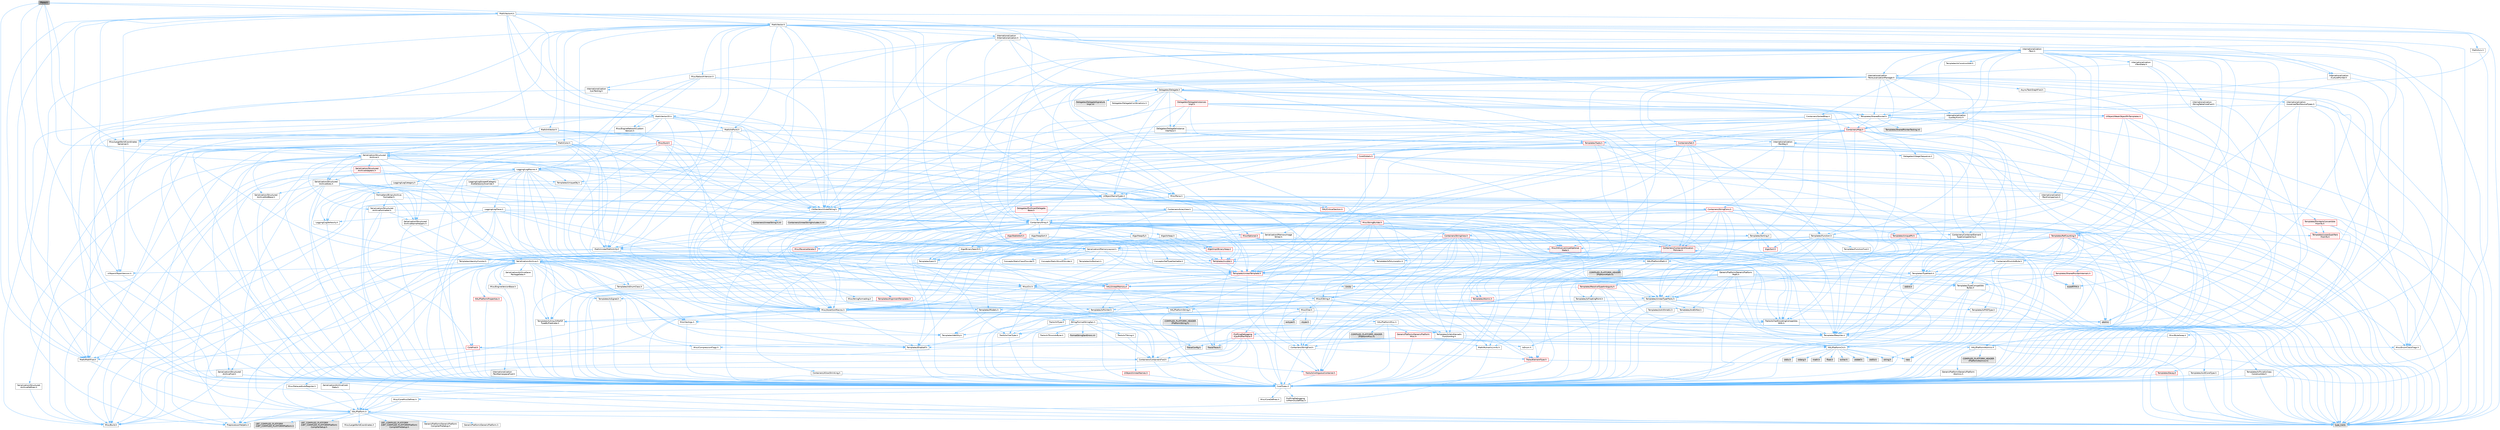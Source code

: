 digraph "Plane.h"
{
 // INTERACTIVE_SVG=YES
 // LATEX_PDF_SIZE
  bgcolor="transparent";
  edge [fontname=Helvetica,fontsize=10,labelfontname=Helvetica,labelfontsize=10];
  node [fontname=Helvetica,fontsize=10,shape=box,height=0.2,width=0.4];
  Node1 [id="Node000001",label="Plane.h",height=0.2,width=0.4,color="gray40", fillcolor="grey60", style="filled", fontcolor="black",tooltip=" "];
  Node1 -> Node2 [id="edge1_Node000001_Node000002",color="steelblue1",style="solid",tooltip=" "];
  Node2 [id="Node000002",label="CoreTypes.h",height=0.2,width=0.4,color="grey40", fillcolor="white", style="filled",URL="$dc/dec/CoreTypes_8h.html",tooltip=" "];
  Node2 -> Node3 [id="edge2_Node000002_Node000003",color="steelblue1",style="solid",tooltip=" "];
  Node3 [id="Node000003",label="HAL/Platform.h",height=0.2,width=0.4,color="grey40", fillcolor="white", style="filled",URL="$d9/dd0/Platform_8h.html",tooltip=" "];
  Node3 -> Node4 [id="edge3_Node000003_Node000004",color="steelblue1",style="solid",tooltip=" "];
  Node4 [id="Node000004",label="Misc/Build.h",height=0.2,width=0.4,color="grey40", fillcolor="white", style="filled",URL="$d3/dbb/Build_8h.html",tooltip=" "];
  Node3 -> Node5 [id="edge4_Node000003_Node000005",color="steelblue1",style="solid",tooltip=" "];
  Node5 [id="Node000005",label="Misc/LargeWorldCoordinates.h",height=0.2,width=0.4,color="grey40", fillcolor="white", style="filled",URL="$d2/dcb/LargeWorldCoordinates_8h.html",tooltip=" "];
  Node3 -> Node6 [id="edge5_Node000003_Node000006",color="steelblue1",style="solid",tooltip=" "];
  Node6 [id="Node000006",label="type_traits",height=0.2,width=0.4,color="grey60", fillcolor="#E0E0E0", style="filled",tooltip=" "];
  Node3 -> Node7 [id="edge6_Node000003_Node000007",color="steelblue1",style="solid",tooltip=" "];
  Node7 [id="Node000007",label="PreprocessorHelpers.h",height=0.2,width=0.4,color="grey40", fillcolor="white", style="filled",URL="$db/ddb/PreprocessorHelpers_8h.html",tooltip=" "];
  Node3 -> Node8 [id="edge7_Node000003_Node000008",color="steelblue1",style="solid",tooltip=" "];
  Node8 [id="Node000008",label="UBT_COMPILED_PLATFORM\l/UBT_COMPILED_PLATFORMPlatform\lCompilerPreSetup.h",height=0.2,width=0.4,color="grey60", fillcolor="#E0E0E0", style="filled",tooltip=" "];
  Node3 -> Node9 [id="edge8_Node000003_Node000009",color="steelblue1",style="solid",tooltip=" "];
  Node9 [id="Node000009",label="GenericPlatform/GenericPlatform\lCompilerPreSetup.h",height=0.2,width=0.4,color="grey40", fillcolor="white", style="filled",URL="$d9/dc8/GenericPlatformCompilerPreSetup_8h.html",tooltip=" "];
  Node3 -> Node10 [id="edge9_Node000003_Node000010",color="steelblue1",style="solid",tooltip=" "];
  Node10 [id="Node000010",label="GenericPlatform/GenericPlatform.h",height=0.2,width=0.4,color="grey40", fillcolor="white", style="filled",URL="$d6/d84/GenericPlatform_8h.html",tooltip=" "];
  Node3 -> Node11 [id="edge10_Node000003_Node000011",color="steelblue1",style="solid",tooltip=" "];
  Node11 [id="Node000011",label="UBT_COMPILED_PLATFORM\l/UBT_COMPILED_PLATFORMPlatform.h",height=0.2,width=0.4,color="grey60", fillcolor="#E0E0E0", style="filled",tooltip=" "];
  Node3 -> Node12 [id="edge11_Node000003_Node000012",color="steelblue1",style="solid",tooltip=" "];
  Node12 [id="Node000012",label="UBT_COMPILED_PLATFORM\l/UBT_COMPILED_PLATFORMPlatform\lCompilerSetup.h",height=0.2,width=0.4,color="grey60", fillcolor="#E0E0E0", style="filled",tooltip=" "];
  Node2 -> Node13 [id="edge12_Node000002_Node000013",color="steelblue1",style="solid",tooltip=" "];
  Node13 [id="Node000013",label="ProfilingDebugging\l/UMemoryDefines.h",height=0.2,width=0.4,color="grey40", fillcolor="white", style="filled",URL="$d2/da2/UMemoryDefines_8h.html",tooltip=" "];
  Node2 -> Node14 [id="edge13_Node000002_Node000014",color="steelblue1",style="solid",tooltip=" "];
  Node14 [id="Node000014",label="Misc/CoreMiscDefines.h",height=0.2,width=0.4,color="grey40", fillcolor="white", style="filled",URL="$da/d38/CoreMiscDefines_8h.html",tooltip=" "];
  Node14 -> Node3 [id="edge14_Node000014_Node000003",color="steelblue1",style="solid",tooltip=" "];
  Node14 -> Node7 [id="edge15_Node000014_Node000007",color="steelblue1",style="solid",tooltip=" "];
  Node2 -> Node15 [id="edge16_Node000002_Node000015",color="steelblue1",style="solid",tooltip=" "];
  Node15 [id="Node000015",label="Misc/CoreDefines.h",height=0.2,width=0.4,color="grey40", fillcolor="white", style="filled",URL="$d3/dd2/CoreDefines_8h.html",tooltip=" "];
  Node1 -> Node16 [id="edge17_Node000001_Node000016",color="steelblue1",style="solid",tooltip=" "];
  Node16 [id="Node000016",label="Math/MathFwd.h",height=0.2,width=0.4,color="grey40", fillcolor="white", style="filled",URL="$d2/d10/MathFwd_8h.html",tooltip=" "];
  Node16 -> Node3 [id="edge18_Node000016_Node000003",color="steelblue1",style="solid",tooltip=" "];
  Node1 -> Node17 [id="edge19_Node000001_Node000017",color="steelblue1",style="solid",tooltip=" "];
  Node17 [id="Node000017",label="Math/UnrealMathUtility.h",height=0.2,width=0.4,color="grey40", fillcolor="white", style="filled",URL="$db/db8/UnrealMathUtility_8h.html",tooltip=" "];
  Node17 -> Node2 [id="edge20_Node000017_Node000002",color="steelblue1",style="solid",tooltip=" "];
  Node17 -> Node18 [id="edge21_Node000017_Node000018",color="steelblue1",style="solid",tooltip=" "];
  Node18 [id="Node000018",label="Misc/AssertionMacros.h",height=0.2,width=0.4,color="grey40", fillcolor="white", style="filled",URL="$d0/dfa/AssertionMacros_8h.html",tooltip=" "];
  Node18 -> Node2 [id="edge22_Node000018_Node000002",color="steelblue1",style="solid",tooltip=" "];
  Node18 -> Node3 [id="edge23_Node000018_Node000003",color="steelblue1",style="solid",tooltip=" "];
  Node18 -> Node19 [id="edge24_Node000018_Node000019",color="steelblue1",style="solid",tooltip=" "];
  Node19 [id="Node000019",label="HAL/PlatformMisc.h",height=0.2,width=0.4,color="grey40", fillcolor="white", style="filled",URL="$d0/df5/PlatformMisc_8h.html",tooltip=" "];
  Node19 -> Node2 [id="edge25_Node000019_Node000002",color="steelblue1",style="solid",tooltip=" "];
  Node19 -> Node20 [id="edge26_Node000019_Node000020",color="steelblue1",style="solid",tooltip=" "];
  Node20 [id="Node000020",label="GenericPlatform/GenericPlatform\lMisc.h",height=0.2,width=0.4,color="red", fillcolor="#FFF0F0", style="filled",URL="$db/d9a/GenericPlatformMisc_8h.html",tooltip=" "];
  Node20 -> Node21 [id="edge27_Node000020_Node000021",color="steelblue1",style="solid",tooltip=" "];
  Node21 [id="Node000021",label="Containers/StringFwd.h",height=0.2,width=0.4,color="grey40", fillcolor="white", style="filled",URL="$df/d37/StringFwd_8h.html",tooltip=" "];
  Node21 -> Node2 [id="edge28_Node000021_Node000002",color="steelblue1",style="solid",tooltip=" "];
  Node21 -> Node22 [id="edge29_Node000021_Node000022",color="steelblue1",style="solid",tooltip=" "];
  Node22 [id="Node000022",label="Traits/ElementType.h",height=0.2,width=0.4,color="red", fillcolor="#FFF0F0", style="filled",URL="$d5/d4f/ElementType_8h.html",tooltip=" "];
  Node22 -> Node3 [id="edge30_Node000022_Node000003",color="steelblue1",style="solid",tooltip=" "];
  Node22 -> Node6 [id="edge31_Node000022_Node000006",color="steelblue1",style="solid",tooltip=" "];
  Node21 -> Node24 [id="edge32_Node000021_Node000024",color="steelblue1",style="solid",tooltip=" "];
  Node24 [id="Node000024",label="Traits/IsContiguousContainer.h",height=0.2,width=0.4,color="red", fillcolor="#FFF0F0", style="filled",URL="$d5/d3c/IsContiguousContainer_8h.html",tooltip=" "];
  Node24 -> Node2 [id="edge33_Node000024_Node000002",color="steelblue1",style="solid",tooltip=" "];
  Node20 -> Node26 [id="edge34_Node000020_Node000026",color="steelblue1",style="solid",tooltip=" "];
  Node26 [id="Node000026",label="CoreFwd.h",height=0.2,width=0.4,color="red", fillcolor="#FFF0F0", style="filled",URL="$d1/d1e/CoreFwd_8h.html",tooltip=" "];
  Node26 -> Node2 [id="edge35_Node000026_Node000002",color="steelblue1",style="solid",tooltip=" "];
  Node26 -> Node27 [id="edge36_Node000026_Node000027",color="steelblue1",style="solid",tooltip=" "];
  Node27 [id="Node000027",label="Containers/ContainersFwd.h",height=0.2,width=0.4,color="grey40", fillcolor="white", style="filled",URL="$d4/d0a/ContainersFwd_8h.html",tooltip=" "];
  Node27 -> Node3 [id="edge37_Node000027_Node000003",color="steelblue1",style="solid",tooltip=" "];
  Node27 -> Node2 [id="edge38_Node000027_Node000002",color="steelblue1",style="solid",tooltip=" "];
  Node27 -> Node24 [id="edge39_Node000027_Node000024",color="steelblue1",style="solid",tooltip=" "];
  Node26 -> Node16 [id="edge40_Node000026_Node000016",color="steelblue1",style="solid",tooltip=" "];
  Node20 -> Node2 [id="edge41_Node000020_Node000002",color="steelblue1",style="solid",tooltip=" "];
  Node20 -> Node30 [id="edge42_Node000020_Node000030",color="steelblue1",style="solid",tooltip=" "];
  Node30 [id="Node000030",label="HAL/PlatformCrt.h",height=0.2,width=0.4,color="grey40", fillcolor="white", style="filled",URL="$d8/d75/PlatformCrt_8h.html",tooltip=" "];
  Node30 -> Node31 [id="edge43_Node000030_Node000031",color="steelblue1",style="solid",tooltip=" "];
  Node31 [id="Node000031",label="new",height=0.2,width=0.4,color="grey60", fillcolor="#E0E0E0", style="filled",tooltip=" "];
  Node30 -> Node32 [id="edge44_Node000030_Node000032",color="steelblue1",style="solid",tooltip=" "];
  Node32 [id="Node000032",label="wchar.h",height=0.2,width=0.4,color="grey60", fillcolor="#E0E0E0", style="filled",tooltip=" "];
  Node30 -> Node33 [id="edge45_Node000030_Node000033",color="steelblue1",style="solid",tooltip=" "];
  Node33 [id="Node000033",label="stddef.h",height=0.2,width=0.4,color="grey60", fillcolor="#E0E0E0", style="filled",tooltip=" "];
  Node30 -> Node34 [id="edge46_Node000030_Node000034",color="steelblue1",style="solid",tooltip=" "];
  Node34 [id="Node000034",label="stdlib.h",height=0.2,width=0.4,color="grey60", fillcolor="#E0E0E0", style="filled",tooltip=" "];
  Node30 -> Node35 [id="edge47_Node000030_Node000035",color="steelblue1",style="solid",tooltip=" "];
  Node35 [id="Node000035",label="stdio.h",height=0.2,width=0.4,color="grey60", fillcolor="#E0E0E0", style="filled",tooltip=" "];
  Node30 -> Node36 [id="edge48_Node000030_Node000036",color="steelblue1",style="solid",tooltip=" "];
  Node36 [id="Node000036",label="stdarg.h",height=0.2,width=0.4,color="grey60", fillcolor="#E0E0E0", style="filled",tooltip=" "];
  Node30 -> Node37 [id="edge49_Node000030_Node000037",color="steelblue1",style="solid",tooltip=" "];
  Node37 [id="Node000037",label="math.h",height=0.2,width=0.4,color="grey60", fillcolor="#E0E0E0", style="filled",tooltip=" "];
  Node30 -> Node38 [id="edge50_Node000030_Node000038",color="steelblue1",style="solid",tooltip=" "];
  Node38 [id="Node000038",label="float.h",height=0.2,width=0.4,color="grey60", fillcolor="#E0E0E0", style="filled",tooltip=" "];
  Node30 -> Node39 [id="edge51_Node000030_Node000039",color="steelblue1",style="solid",tooltip=" "];
  Node39 [id="Node000039",label="string.h",height=0.2,width=0.4,color="grey60", fillcolor="#E0E0E0", style="filled",tooltip=" "];
  Node20 -> Node40 [id="edge52_Node000020_Node000040",color="steelblue1",style="solid",tooltip=" "];
  Node40 [id="Node000040",label="Math/NumericLimits.h",height=0.2,width=0.4,color="grey40", fillcolor="white", style="filled",URL="$df/d1b/NumericLimits_8h.html",tooltip=" "];
  Node40 -> Node2 [id="edge53_Node000040_Node000002",color="steelblue1",style="solid",tooltip=" "];
  Node20 -> Node41 [id="edge54_Node000020_Node000041",color="steelblue1",style="solid",tooltip=" "];
  Node41 [id="Node000041",label="Misc/CompressionFlags.h",height=0.2,width=0.4,color="grey40", fillcolor="white", style="filled",URL="$d9/d76/CompressionFlags_8h.html",tooltip=" "];
  Node20 -> Node42 [id="edge55_Node000020_Node000042",color="steelblue1",style="solid",tooltip=" "];
  Node42 [id="Node000042",label="Misc/EnumClassFlags.h",height=0.2,width=0.4,color="grey40", fillcolor="white", style="filled",URL="$d8/de7/EnumClassFlags_8h.html",tooltip=" "];
  Node19 -> Node45 [id="edge56_Node000019_Node000045",color="steelblue1",style="solid",tooltip=" "];
  Node45 [id="Node000045",label="COMPILED_PLATFORM_HEADER\l(PlatformMisc.h)",height=0.2,width=0.4,color="grey60", fillcolor="#E0E0E0", style="filled",tooltip=" "];
  Node19 -> Node46 [id="edge57_Node000019_Node000046",color="steelblue1",style="solid",tooltip=" "];
  Node46 [id="Node000046",label="ProfilingDebugging\l/CpuProfilerTrace.h",height=0.2,width=0.4,color="red", fillcolor="#FFF0F0", style="filled",URL="$da/dcb/CpuProfilerTrace_8h.html",tooltip=" "];
  Node46 -> Node2 [id="edge58_Node000046_Node000002",color="steelblue1",style="solid",tooltip=" "];
  Node46 -> Node27 [id="edge59_Node000046_Node000027",color="steelblue1",style="solid",tooltip=" "];
  Node46 -> Node47 [id="edge60_Node000046_Node000047",color="steelblue1",style="solid",tooltip=" "];
  Node47 [id="Node000047",label="HAL/PlatformAtomics.h",height=0.2,width=0.4,color="grey40", fillcolor="white", style="filled",URL="$d3/d36/PlatformAtomics_8h.html",tooltip=" "];
  Node47 -> Node2 [id="edge61_Node000047_Node000002",color="steelblue1",style="solid",tooltip=" "];
  Node47 -> Node48 [id="edge62_Node000047_Node000048",color="steelblue1",style="solid",tooltip=" "];
  Node48 [id="Node000048",label="GenericPlatform/GenericPlatform\lAtomics.h",height=0.2,width=0.4,color="grey40", fillcolor="white", style="filled",URL="$da/d72/GenericPlatformAtomics_8h.html",tooltip=" "];
  Node48 -> Node2 [id="edge63_Node000048_Node000002",color="steelblue1",style="solid",tooltip=" "];
  Node47 -> Node49 [id="edge64_Node000047_Node000049",color="steelblue1",style="solid",tooltip=" "];
  Node49 [id="Node000049",label="COMPILED_PLATFORM_HEADER\l(PlatformAtomics.h)",height=0.2,width=0.4,color="grey60", fillcolor="#E0E0E0", style="filled",tooltip=" "];
  Node46 -> Node7 [id="edge65_Node000046_Node000007",color="steelblue1",style="solid",tooltip=" "];
  Node46 -> Node4 [id="edge66_Node000046_Node000004",color="steelblue1",style="solid",tooltip=" "];
  Node46 -> Node50 [id="edge67_Node000046_Node000050",color="steelblue1",style="solid",tooltip=" "];
  Node50 [id="Node000050",label="Trace/Config.h",height=0.2,width=0.4,color="grey60", fillcolor="#E0E0E0", style="filled",tooltip=" "];
  Node46 -> Node53 [id="edge68_Node000046_Node000053",color="steelblue1",style="solid",tooltip=" "];
  Node53 [id="Node000053",label="Trace/Trace.h",height=0.2,width=0.4,color="grey60", fillcolor="#E0E0E0", style="filled",tooltip=" "];
  Node18 -> Node7 [id="edge69_Node000018_Node000007",color="steelblue1",style="solid",tooltip=" "];
  Node18 -> Node54 [id="edge70_Node000018_Node000054",color="steelblue1",style="solid",tooltip=" "];
  Node54 [id="Node000054",label="Templates/EnableIf.h",height=0.2,width=0.4,color="grey40", fillcolor="white", style="filled",URL="$d7/d60/EnableIf_8h.html",tooltip=" "];
  Node54 -> Node2 [id="edge71_Node000054_Node000002",color="steelblue1",style="solid",tooltip=" "];
  Node18 -> Node55 [id="edge72_Node000018_Node000055",color="steelblue1",style="solid",tooltip=" "];
  Node55 [id="Node000055",label="Templates/IsArrayOrRefOf\lTypeByPredicate.h",height=0.2,width=0.4,color="grey40", fillcolor="white", style="filled",URL="$d6/da1/IsArrayOrRefOfTypeByPredicate_8h.html",tooltip=" "];
  Node55 -> Node2 [id="edge73_Node000055_Node000002",color="steelblue1",style="solid",tooltip=" "];
  Node18 -> Node56 [id="edge74_Node000018_Node000056",color="steelblue1",style="solid",tooltip=" "];
  Node56 [id="Node000056",label="Templates/IsValidVariadic\lFunctionArg.h",height=0.2,width=0.4,color="grey40", fillcolor="white", style="filled",URL="$d0/dc8/IsValidVariadicFunctionArg_8h.html",tooltip=" "];
  Node56 -> Node2 [id="edge75_Node000056_Node000002",color="steelblue1",style="solid",tooltip=" "];
  Node56 -> Node57 [id="edge76_Node000056_Node000057",color="steelblue1",style="solid",tooltip=" "];
  Node57 [id="Node000057",label="IsEnum.h",height=0.2,width=0.4,color="grey40", fillcolor="white", style="filled",URL="$d4/de5/IsEnum_8h.html",tooltip=" "];
  Node56 -> Node6 [id="edge77_Node000056_Node000006",color="steelblue1",style="solid",tooltip=" "];
  Node18 -> Node58 [id="edge78_Node000018_Node000058",color="steelblue1",style="solid",tooltip=" "];
  Node58 [id="Node000058",label="Traits/IsCharEncodingCompatible\lWith.h",height=0.2,width=0.4,color="grey40", fillcolor="white", style="filled",URL="$df/dd1/IsCharEncodingCompatibleWith_8h.html",tooltip=" "];
  Node58 -> Node6 [id="edge79_Node000058_Node000006",color="steelblue1",style="solid",tooltip=" "];
  Node58 -> Node59 [id="edge80_Node000058_Node000059",color="steelblue1",style="solid",tooltip=" "];
  Node59 [id="Node000059",label="Traits/IsCharType.h",height=0.2,width=0.4,color="grey40", fillcolor="white", style="filled",URL="$db/d51/IsCharType_8h.html",tooltip=" "];
  Node59 -> Node2 [id="edge81_Node000059_Node000002",color="steelblue1",style="solid",tooltip=" "];
  Node18 -> Node60 [id="edge82_Node000018_Node000060",color="steelblue1",style="solid",tooltip=" "];
  Node60 [id="Node000060",label="Misc/VarArgs.h",height=0.2,width=0.4,color="grey40", fillcolor="white", style="filled",URL="$d5/d6f/VarArgs_8h.html",tooltip=" "];
  Node60 -> Node2 [id="edge83_Node000060_Node000002",color="steelblue1",style="solid",tooltip=" "];
  Node18 -> Node61 [id="edge84_Node000018_Node000061",color="steelblue1",style="solid",tooltip=" "];
  Node61 [id="Node000061",label="String/FormatStringSan.h",height=0.2,width=0.4,color="grey40", fillcolor="white", style="filled",URL="$d3/d8b/FormatStringSan_8h.html",tooltip=" "];
  Node61 -> Node6 [id="edge85_Node000061_Node000006",color="steelblue1",style="solid",tooltip=" "];
  Node61 -> Node2 [id="edge86_Node000061_Node000002",color="steelblue1",style="solid",tooltip=" "];
  Node61 -> Node62 [id="edge87_Node000061_Node000062",color="steelblue1",style="solid",tooltip=" "];
  Node62 [id="Node000062",label="Templates/Requires.h",height=0.2,width=0.4,color="grey40", fillcolor="white", style="filled",URL="$dc/d96/Requires_8h.html",tooltip=" "];
  Node62 -> Node54 [id="edge88_Node000062_Node000054",color="steelblue1",style="solid",tooltip=" "];
  Node62 -> Node6 [id="edge89_Node000062_Node000006",color="steelblue1",style="solid",tooltip=" "];
  Node61 -> Node63 [id="edge90_Node000061_Node000063",color="steelblue1",style="solid",tooltip=" "];
  Node63 [id="Node000063",label="Templates/Identity.h",height=0.2,width=0.4,color="grey40", fillcolor="white", style="filled",URL="$d0/dd5/Identity_8h.html",tooltip=" "];
  Node61 -> Node56 [id="edge91_Node000061_Node000056",color="steelblue1",style="solid",tooltip=" "];
  Node61 -> Node59 [id="edge92_Node000061_Node000059",color="steelblue1",style="solid",tooltip=" "];
  Node61 -> Node64 [id="edge93_Node000061_Node000064",color="steelblue1",style="solid",tooltip=" "];
  Node64 [id="Node000064",label="Traits/IsTEnumAsByte.h",height=0.2,width=0.4,color="grey40", fillcolor="white", style="filled",URL="$d1/de6/IsTEnumAsByte_8h.html",tooltip=" "];
  Node61 -> Node65 [id="edge94_Node000061_Node000065",color="steelblue1",style="solid",tooltip=" "];
  Node65 [id="Node000065",label="Traits/IsTString.h",height=0.2,width=0.4,color="grey40", fillcolor="white", style="filled",URL="$d0/df8/IsTString_8h.html",tooltip=" "];
  Node65 -> Node27 [id="edge95_Node000065_Node000027",color="steelblue1",style="solid",tooltip=" "];
  Node61 -> Node27 [id="edge96_Node000061_Node000027",color="steelblue1",style="solid",tooltip=" "];
  Node61 -> Node66 [id="edge97_Node000061_Node000066",color="steelblue1",style="solid",tooltip=" "];
  Node66 [id="Node000066",label="FormatStringSanErrors.inl",height=0.2,width=0.4,color="grey60", fillcolor="#E0E0E0", style="filled",tooltip=" "];
  Node18 -> Node67 [id="edge98_Node000018_Node000067",color="steelblue1",style="solid",tooltip=" "];
  Node67 [id="Node000067",label="atomic",height=0.2,width=0.4,color="grey60", fillcolor="#E0E0E0", style="filled",tooltip=" "];
  Node17 -> Node68 [id="edge99_Node000017_Node000068",color="steelblue1",style="solid",tooltip=" "];
  Node68 [id="Node000068",label="HAL/PlatformMath.h",height=0.2,width=0.4,color="grey40", fillcolor="white", style="filled",URL="$dc/d53/PlatformMath_8h.html",tooltip=" "];
  Node68 -> Node2 [id="edge100_Node000068_Node000002",color="steelblue1",style="solid",tooltip=" "];
  Node68 -> Node69 [id="edge101_Node000068_Node000069",color="steelblue1",style="solid",tooltip=" "];
  Node69 [id="Node000069",label="GenericPlatform/GenericPlatform\lMath.h",height=0.2,width=0.4,color="grey40", fillcolor="white", style="filled",URL="$d5/d79/GenericPlatformMath_8h.html",tooltip=" "];
  Node69 -> Node2 [id="edge102_Node000069_Node000002",color="steelblue1",style="solid",tooltip=" "];
  Node69 -> Node27 [id="edge103_Node000069_Node000027",color="steelblue1",style="solid",tooltip=" "];
  Node69 -> Node30 [id="edge104_Node000069_Node000030",color="steelblue1",style="solid",tooltip=" "];
  Node69 -> Node70 [id="edge105_Node000069_Node000070",color="steelblue1",style="solid",tooltip=" "];
  Node70 [id="Node000070",label="Templates/AndOrNot.h",height=0.2,width=0.4,color="grey40", fillcolor="white", style="filled",URL="$db/d0a/AndOrNot_8h.html",tooltip=" "];
  Node70 -> Node2 [id="edge106_Node000070_Node000002",color="steelblue1",style="solid",tooltip=" "];
  Node69 -> Node71 [id="edge107_Node000069_Node000071",color="steelblue1",style="solid",tooltip=" "];
  Node71 [id="Node000071",label="Templates/Decay.h",height=0.2,width=0.4,color="red", fillcolor="#FFF0F0", style="filled",URL="$dd/d0f/Decay_8h.html",tooltip=" "];
  Node71 -> Node2 [id="edge108_Node000071_Node000002",color="steelblue1",style="solid",tooltip=" "];
  Node71 -> Node6 [id="edge109_Node000071_Node000006",color="steelblue1",style="solid",tooltip=" "];
  Node69 -> Node73 [id="edge110_Node000069_Node000073",color="steelblue1",style="solid",tooltip=" "];
  Node73 [id="Node000073",label="Templates/IsFloatingPoint.h",height=0.2,width=0.4,color="grey40", fillcolor="white", style="filled",URL="$d3/d11/IsFloatingPoint_8h.html",tooltip=" "];
  Node73 -> Node2 [id="edge111_Node000073_Node000002",color="steelblue1",style="solid",tooltip=" "];
  Node69 -> Node74 [id="edge112_Node000069_Node000074",color="steelblue1",style="solid",tooltip=" "];
  Node74 [id="Node000074",label="Templates/UnrealTypeTraits.h",height=0.2,width=0.4,color="grey40", fillcolor="white", style="filled",URL="$d2/d2d/UnrealTypeTraits_8h.html",tooltip=" "];
  Node74 -> Node2 [id="edge113_Node000074_Node000002",color="steelblue1",style="solid",tooltip=" "];
  Node74 -> Node75 [id="edge114_Node000074_Node000075",color="steelblue1",style="solid",tooltip=" "];
  Node75 [id="Node000075",label="Templates/IsPointer.h",height=0.2,width=0.4,color="grey40", fillcolor="white", style="filled",URL="$d7/d05/IsPointer_8h.html",tooltip=" "];
  Node75 -> Node2 [id="edge115_Node000075_Node000002",color="steelblue1",style="solid",tooltip=" "];
  Node74 -> Node18 [id="edge116_Node000074_Node000018",color="steelblue1",style="solid",tooltip=" "];
  Node74 -> Node70 [id="edge117_Node000074_Node000070",color="steelblue1",style="solid",tooltip=" "];
  Node74 -> Node54 [id="edge118_Node000074_Node000054",color="steelblue1",style="solid",tooltip=" "];
  Node74 -> Node76 [id="edge119_Node000074_Node000076",color="steelblue1",style="solid",tooltip=" "];
  Node76 [id="Node000076",label="Templates/IsArithmetic.h",height=0.2,width=0.4,color="grey40", fillcolor="white", style="filled",URL="$d2/d5d/IsArithmetic_8h.html",tooltip=" "];
  Node76 -> Node2 [id="edge120_Node000076_Node000002",color="steelblue1",style="solid",tooltip=" "];
  Node74 -> Node57 [id="edge121_Node000074_Node000057",color="steelblue1",style="solid",tooltip=" "];
  Node74 -> Node77 [id="edge122_Node000074_Node000077",color="steelblue1",style="solid",tooltip=" "];
  Node77 [id="Node000077",label="Templates/Models.h",height=0.2,width=0.4,color="grey40", fillcolor="white", style="filled",URL="$d3/d0c/Models_8h.html",tooltip=" "];
  Node77 -> Node63 [id="edge123_Node000077_Node000063",color="steelblue1",style="solid",tooltip=" "];
  Node74 -> Node78 [id="edge124_Node000074_Node000078",color="steelblue1",style="solid",tooltip=" "];
  Node78 [id="Node000078",label="Templates/IsPODType.h",height=0.2,width=0.4,color="grey40", fillcolor="white", style="filled",URL="$d7/db1/IsPODType_8h.html",tooltip=" "];
  Node78 -> Node2 [id="edge125_Node000078_Node000002",color="steelblue1",style="solid",tooltip=" "];
  Node74 -> Node79 [id="edge126_Node000074_Node000079",color="steelblue1",style="solid",tooltip=" "];
  Node79 [id="Node000079",label="Templates/IsUECoreType.h",height=0.2,width=0.4,color="grey40", fillcolor="white", style="filled",URL="$d1/db8/IsUECoreType_8h.html",tooltip=" "];
  Node79 -> Node2 [id="edge127_Node000079_Node000002",color="steelblue1",style="solid",tooltip=" "];
  Node79 -> Node6 [id="edge128_Node000079_Node000006",color="steelblue1",style="solid",tooltip=" "];
  Node74 -> Node80 [id="edge129_Node000074_Node000080",color="steelblue1",style="solid",tooltip=" "];
  Node80 [id="Node000080",label="Templates/IsTriviallyCopy\lConstructible.h",height=0.2,width=0.4,color="grey40", fillcolor="white", style="filled",URL="$d3/d78/IsTriviallyCopyConstructible_8h.html",tooltip=" "];
  Node80 -> Node2 [id="edge130_Node000080_Node000002",color="steelblue1",style="solid",tooltip=" "];
  Node80 -> Node6 [id="edge131_Node000080_Node000006",color="steelblue1",style="solid",tooltip=" "];
  Node69 -> Node62 [id="edge132_Node000069_Node000062",color="steelblue1",style="solid",tooltip=" "];
  Node69 -> Node81 [id="edge133_Node000069_Node000081",color="steelblue1",style="solid",tooltip=" "];
  Node81 [id="Node000081",label="Templates/ResolveTypeAmbiguity.h",height=0.2,width=0.4,color="red", fillcolor="#FFF0F0", style="filled",URL="$df/d1f/ResolveTypeAmbiguity_8h.html",tooltip=" "];
  Node81 -> Node2 [id="edge134_Node000081_Node000002",color="steelblue1",style="solid",tooltip=" "];
  Node81 -> Node73 [id="edge135_Node000081_Node000073",color="steelblue1",style="solid",tooltip=" "];
  Node81 -> Node74 [id="edge136_Node000081_Node000074",color="steelblue1",style="solid",tooltip=" "];
  Node81 -> Node82 [id="edge137_Node000081_Node000082",color="steelblue1",style="solid",tooltip=" "];
  Node82 [id="Node000082",label="Templates/IsSigned.h",height=0.2,width=0.4,color="grey40", fillcolor="white", style="filled",URL="$d8/dd8/IsSigned_8h.html",tooltip=" "];
  Node82 -> Node2 [id="edge138_Node000082_Node000002",color="steelblue1",style="solid",tooltip=" "];
  Node81 -> Node62 [id="edge139_Node000081_Node000062",color="steelblue1",style="solid",tooltip=" "];
  Node69 -> Node84 [id="edge140_Node000069_Node000084",color="steelblue1",style="solid",tooltip=" "];
  Node84 [id="Node000084",label="Templates/TypeCompatible\lBytes.h",height=0.2,width=0.4,color="grey40", fillcolor="white", style="filled",URL="$df/d0a/TypeCompatibleBytes_8h.html",tooltip=" "];
  Node84 -> Node2 [id="edge141_Node000084_Node000002",color="steelblue1",style="solid",tooltip=" "];
  Node84 -> Node39 [id="edge142_Node000084_Node000039",color="steelblue1",style="solid",tooltip=" "];
  Node84 -> Node31 [id="edge143_Node000084_Node000031",color="steelblue1",style="solid",tooltip=" "];
  Node84 -> Node6 [id="edge144_Node000084_Node000006",color="steelblue1",style="solid",tooltip=" "];
  Node69 -> Node85 [id="edge145_Node000069_Node000085",color="steelblue1",style="solid",tooltip=" "];
  Node85 [id="Node000085",label="limits",height=0.2,width=0.4,color="grey60", fillcolor="#E0E0E0", style="filled",tooltip=" "];
  Node69 -> Node6 [id="edge146_Node000069_Node000006",color="steelblue1",style="solid",tooltip=" "];
  Node68 -> Node86 [id="edge147_Node000068_Node000086",color="steelblue1",style="solid",tooltip=" "];
  Node86 [id="Node000086",label="COMPILED_PLATFORM_HEADER\l(PlatformMath.h)",height=0.2,width=0.4,color="grey60", fillcolor="#E0E0E0", style="filled",tooltip=" "];
  Node17 -> Node16 [id="edge148_Node000017_Node000016",color="steelblue1",style="solid",tooltip=" "];
  Node17 -> Node63 [id="edge149_Node000017_Node000063",color="steelblue1",style="solid",tooltip=" "];
  Node17 -> Node62 [id="edge150_Node000017_Node000062",color="steelblue1",style="solid",tooltip=" "];
  Node1 -> Node87 [id="edge151_Node000001_Node000087",color="steelblue1",style="solid",tooltip=" "];
  Node87 [id="Node000087",label="Math/Vector.h",height=0.2,width=0.4,color="grey40", fillcolor="white", style="filled",URL="$d6/dbe/Vector_8h.html",tooltip=" "];
  Node87 -> Node2 [id="edge152_Node000087_Node000002",color="steelblue1",style="solid",tooltip=" "];
  Node87 -> Node18 [id="edge153_Node000087_Node000018",color="steelblue1",style="solid",tooltip=" "];
  Node87 -> Node16 [id="edge154_Node000087_Node000016",color="steelblue1",style="solid",tooltip=" "];
  Node87 -> Node40 [id="edge155_Node000087_Node000040",color="steelblue1",style="solid",tooltip=" "];
  Node87 -> Node88 [id="edge156_Node000087_Node000088",color="steelblue1",style="solid",tooltip=" "];
  Node88 [id="Node000088",label="Misc/Crc.h",height=0.2,width=0.4,color="grey40", fillcolor="white", style="filled",URL="$d4/dd2/Crc_8h.html",tooltip=" "];
  Node88 -> Node2 [id="edge157_Node000088_Node000002",color="steelblue1",style="solid",tooltip=" "];
  Node88 -> Node89 [id="edge158_Node000088_Node000089",color="steelblue1",style="solid",tooltip=" "];
  Node89 [id="Node000089",label="HAL/PlatformString.h",height=0.2,width=0.4,color="grey40", fillcolor="white", style="filled",URL="$db/db5/PlatformString_8h.html",tooltip=" "];
  Node89 -> Node2 [id="edge159_Node000089_Node000002",color="steelblue1",style="solid",tooltip=" "];
  Node89 -> Node90 [id="edge160_Node000089_Node000090",color="steelblue1",style="solid",tooltip=" "];
  Node90 [id="Node000090",label="COMPILED_PLATFORM_HEADER\l(PlatformString.h)",height=0.2,width=0.4,color="grey60", fillcolor="#E0E0E0", style="filled",tooltip=" "];
  Node88 -> Node18 [id="edge161_Node000088_Node000018",color="steelblue1",style="solid",tooltip=" "];
  Node88 -> Node91 [id="edge162_Node000088_Node000091",color="steelblue1",style="solid",tooltip=" "];
  Node91 [id="Node000091",label="Misc/CString.h",height=0.2,width=0.4,color="grey40", fillcolor="white", style="filled",URL="$d2/d49/CString_8h.html",tooltip=" "];
  Node91 -> Node2 [id="edge163_Node000091_Node000002",color="steelblue1",style="solid",tooltip=" "];
  Node91 -> Node30 [id="edge164_Node000091_Node000030",color="steelblue1",style="solid",tooltip=" "];
  Node91 -> Node89 [id="edge165_Node000091_Node000089",color="steelblue1",style="solid",tooltip=" "];
  Node91 -> Node18 [id="edge166_Node000091_Node000018",color="steelblue1",style="solid",tooltip=" "];
  Node91 -> Node92 [id="edge167_Node000091_Node000092",color="steelblue1",style="solid",tooltip=" "];
  Node92 [id="Node000092",label="Misc/Char.h",height=0.2,width=0.4,color="grey40", fillcolor="white", style="filled",URL="$d0/d58/Char_8h.html",tooltip=" "];
  Node92 -> Node2 [id="edge168_Node000092_Node000002",color="steelblue1",style="solid",tooltip=" "];
  Node92 -> Node93 [id="edge169_Node000092_Node000093",color="steelblue1",style="solid",tooltip=" "];
  Node93 [id="Node000093",label="Traits/IntType.h",height=0.2,width=0.4,color="grey40", fillcolor="white", style="filled",URL="$d7/deb/IntType_8h.html",tooltip=" "];
  Node93 -> Node3 [id="edge170_Node000093_Node000003",color="steelblue1",style="solid",tooltip=" "];
  Node92 -> Node94 [id="edge171_Node000092_Node000094",color="steelblue1",style="solid",tooltip=" "];
  Node94 [id="Node000094",label="ctype.h",height=0.2,width=0.4,color="grey60", fillcolor="#E0E0E0", style="filled",tooltip=" "];
  Node92 -> Node95 [id="edge172_Node000092_Node000095",color="steelblue1",style="solid",tooltip=" "];
  Node95 [id="Node000095",label="wctype.h",height=0.2,width=0.4,color="grey60", fillcolor="#E0E0E0", style="filled",tooltip=" "];
  Node92 -> Node6 [id="edge173_Node000092_Node000006",color="steelblue1",style="solid",tooltip=" "];
  Node91 -> Node60 [id="edge174_Node000091_Node000060",color="steelblue1",style="solid",tooltip=" "];
  Node91 -> Node55 [id="edge175_Node000091_Node000055",color="steelblue1",style="solid",tooltip=" "];
  Node91 -> Node56 [id="edge176_Node000091_Node000056",color="steelblue1",style="solid",tooltip=" "];
  Node91 -> Node58 [id="edge177_Node000091_Node000058",color="steelblue1",style="solid",tooltip=" "];
  Node88 -> Node92 [id="edge178_Node000088_Node000092",color="steelblue1",style="solid",tooltip=" "];
  Node88 -> Node74 [id="edge179_Node000088_Node000074",color="steelblue1",style="solid",tooltip=" "];
  Node88 -> Node59 [id="edge180_Node000088_Node000059",color="steelblue1",style="solid",tooltip=" "];
  Node87 -> Node17 [id="edge181_Node000087_Node000017",color="steelblue1",style="solid",tooltip=" "];
  Node87 -> Node96 [id="edge182_Node000087_Node000096",color="steelblue1",style="solid",tooltip=" "];
  Node96 [id="Node000096",label="Containers/UnrealString.h",height=0.2,width=0.4,color="grey40", fillcolor="white", style="filled",URL="$d5/dba/UnrealString_8h.html",tooltip=" "];
  Node96 -> Node97 [id="edge183_Node000096_Node000097",color="steelblue1",style="solid",tooltip=" "];
  Node97 [id="Node000097",label="Containers/UnrealStringIncludes.h.inl",height=0.2,width=0.4,color="grey60", fillcolor="#E0E0E0", style="filled",tooltip=" "];
  Node96 -> Node98 [id="edge184_Node000096_Node000098",color="steelblue1",style="solid",tooltip=" "];
  Node98 [id="Node000098",label="Containers/UnrealString.h.inl",height=0.2,width=0.4,color="grey60", fillcolor="#E0E0E0", style="filled",tooltip=" "];
  Node96 -> Node99 [id="edge185_Node000096_Node000099",color="steelblue1",style="solid",tooltip=" "];
  Node99 [id="Node000099",label="Misc/StringFormatArg.h",height=0.2,width=0.4,color="grey40", fillcolor="white", style="filled",URL="$d2/d16/StringFormatArg_8h.html",tooltip=" "];
  Node99 -> Node27 [id="edge186_Node000099_Node000027",color="steelblue1",style="solid",tooltip=" "];
  Node87 -> Node100 [id="edge187_Node000087_Node000100",color="steelblue1",style="solid",tooltip=" "];
  Node100 [id="Node000100",label="Misc/Parse.h",height=0.2,width=0.4,color="grey40", fillcolor="white", style="filled",URL="$dc/d71/Parse_8h.html",tooltip=" "];
  Node100 -> Node21 [id="edge188_Node000100_Node000021",color="steelblue1",style="solid",tooltip=" "];
  Node100 -> Node96 [id="edge189_Node000100_Node000096",color="steelblue1",style="solid",tooltip=" "];
  Node100 -> Node2 [id="edge190_Node000100_Node000002",color="steelblue1",style="solid",tooltip=" "];
  Node100 -> Node30 [id="edge191_Node000100_Node000030",color="steelblue1",style="solid",tooltip=" "];
  Node100 -> Node4 [id="edge192_Node000100_Node000004",color="steelblue1",style="solid",tooltip=" "];
  Node100 -> Node42 [id="edge193_Node000100_Node000042",color="steelblue1",style="solid",tooltip=" "];
  Node100 -> Node101 [id="edge194_Node000100_Node000101",color="steelblue1",style="solid",tooltip=" "];
  Node101 [id="Node000101",label="Templates/Function.h",height=0.2,width=0.4,color="grey40", fillcolor="white", style="filled",URL="$df/df5/Function_8h.html",tooltip=" "];
  Node101 -> Node2 [id="edge195_Node000101_Node000002",color="steelblue1",style="solid",tooltip=" "];
  Node101 -> Node18 [id="edge196_Node000101_Node000018",color="steelblue1",style="solid",tooltip=" "];
  Node101 -> Node102 [id="edge197_Node000101_Node000102",color="steelblue1",style="solid",tooltip=" "];
  Node102 [id="Node000102",label="Misc/IntrusiveUnsetOptional\lState.h",height=0.2,width=0.4,color="red", fillcolor="#FFF0F0", style="filled",URL="$d2/d0a/IntrusiveUnsetOptionalState_8h.html",tooltip=" "];
  Node101 -> Node104 [id="edge198_Node000101_Node000104",color="steelblue1",style="solid",tooltip=" "];
  Node104 [id="Node000104",label="HAL/UnrealMemory.h",height=0.2,width=0.4,color="red", fillcolor="#FFF0F0", style="filled",URL="$d9/d96/UnrealMemory_8h.html",tooltip=" "];
  Node104 -> Node2 [id="edge199_Node000104_Node000002",color="steelblue1",style="solid",tooltip=" "];
  Node104 -> Node75 [id="edge200_Node000104_Node000075",color="steelblue1",style="solid",tooltip=" "];
  Node101 -> Node118 [id="edge201_Node000101_Node000118",color="steelblue1",style="solid",tooltip=" "];
  Node118 [id="Node000118",label="Templates/FunctionFwd.h",height=0.2,width=0.4,color="grey40", fillcolor="white", style="filled",URL="$d6/d54/FunctionFwd_8h.html",tooltip=" "];
  Node101 -> Node74 [id="edge202_Node000101_Node000074",color="steelblue1",style="solid",tooltip=" "];
  Node101 -> Node119 [id="edge203_Node000101_Node000119",color="steelblue1",style="solid",tooltip=" "];
  Node119 [id="Node000119",label="Templates/Invoke.h",height=0.2,width=0.4,color="red", fillcolor="#FFF0F0", style="filled",URL="$d7/deb/Invoke_8h.html",tooltip=" "];
  Node119 -> Node2 [id="edge204_Node000119_Node000002",color="steelblue1",style="solid",tooltip=" "];
  Node119 -> Node121 [id="edge205_Node000119_Node000121",color="steelblue1",style="solid",tooltip=" "];
  Node121 [id="Node000121",label="Templates/UnrealTemplate.h",height=0.2,width=0.4,color="red", fillcolor="#FFF0F0", style="filled",URL="$d4/d24/UnrealTemplate_8h.html",tooltip=" "];
  Node121 -> Node2 [id="edge206_Node000121_Node000002",color="steelblue1",style="solid",tooltip=" "];
  Node121 -> Node75 [id="edge207_Node000121_Node000075",color="steelblue1",style="solid",tooltip=" "];
  Node121 -> Node104 [id="edge208_Node000121_Node000104",color="steelblue1",style="solid",tooltip=" "];
  Node121 -> Node74 [id="edge209_Node000121_Node000074",color="steelblue1",style="solid",tooltip=" "];
  Node121 -> Node62 [id="edge210_Node000121_Node000062",color="steelblue1",style="solid",tooltip=" "];
  Node121 -> Node84 [id="edge211_Node000121_Node000084",color="steelblue1",style="solid",tooltip=" "];
  Node121 -> Node63 [id="edge212_Node000121_Node000063",color="steelblue1",style="solid",tooltip=" "];
  Node121 -> Node24 [id="edge213_Node000121_Node000024",color="steelblue1",style="solid",tooltip=" "];
  Node121 -> Node6 [id="edge214_Node000121_Node000006",color="steelblue1",style="solid",tooltip=" "];
  Node119 -> Node6 [id="edge215_Node000119_Node000006",color="steelblue1",style="solid",tooltip=" "];
  Node101 -> Node121 [id="edge216_Node000101_Node000121",color="steelblue1",style="solid",tooltip=" "];
  Node101 -> Node62 [id="edge217_Node000101_Node000062",color="steelblue1",style="solid",tooltip=" "];
  Node101 -> Node17 [id="edge218_Node000101_Node000017",color="steelblue1",style="solid",tooltip=" "];
  Node101 -> Node31 [id="edge219_Node000101_Node000031",color="steelblue1",style="solid",tooltip=" "];
  Node101 -> Node6 [id="edge220_Node000101_Node000006",color="steelblue1",style="solid",tooltip=" "];
  Node87 -> Node125 [id="edge221_Node000087_Node000125",color="steelblue1",style="solid",tooltip=" "];
  Node125 [id="Node000125",label="Misc/LargeWorldCoordinates\lSerializer.h",height=0.2,width=0.4,color="grey40", fillcolor="white", style="filled",URL="$d7/df9/LargeWorldCoordinatesSerializer_8h.html",tooltip=" "];
  Node125 -> Node126 [id="edge222_Node000125_Node000126",color="steelblue1",style="solid",tooltip=" "];
  Node126 [id="Node000126",label="UObject/NameTypes.h",height=0.2,width=0.4,color="grey40", fillcolor="white", style="filled",URL="$d6/d35/NameTypes_8h.html",tooltip=" "];
  Node126 -> Node2 [id="edge223_Node000126_Node000002",color="steelblue1",style="solid",tooltip=" "];
  Node126 -> Node18 [id="edge224_Node000126_Node000018",color="steelblue1",style="solid",tooltip=" "];
  Node126 -> Node104 [id="edge225_Node000126_Node000104",color="steelblue1",style="solid",tooltip=" "];
  Node126 -> Node74 [id="edge226_Node000126_Node000074",color="steelblue1",style="solid",tooltip=" "];
  Node126 -> Node121 [id="edge227_Node000126_Node000121",color="steelblue1",style="solid",tooltip=" "];
  Node126 -> Node96 [id="edge228_Node000126_Node000096",color="steelblue1",style="solid",tooltip=" "];
  Node126 -> Node127 [id="edge229_Node000126_Node000127",color="steelblue1",style="solid",tooltip=" "];
  Node127 [id="Node000127",label="HAL/CriticalSection.h",height=0.2,width=0.4,color="red", fillcolor="#FFF0F0", style="filled",URL="$d6/d90/CriticalSection_8h.html",tooltip=" "];
  Node126 -> Node130 [id="edge230_Node000126_Node000130",color="steelblue1",style="solid",tooltip=" "];
  Node130 [id="Node000130",label="Containers/StringConv.h",height=0.2,width=0.4,color="red", fillcolor="#FFF0F0", style="filled",URL="$d3/ddf/StringConv_8h.html",tooltip=" "];
  Node130 -> Node2 [id="edge231_Node000130_Node000002",color="steelblue1",style="solid",tooltip=" "];
  Node130 -> Node18 [id="edge232_Node000130_Node000018",color="steelblue1",style="solid",tooltip=" "];
  Node130 -> Node131 [id="edge233_Node000130_Node000131",color="steelblue1",style="solid",tooltip=" "];
  Node131 [id="Node000131",label="Containers/ContainerAllocation\lPolicies.h",height=0.2,width=0.4,color="red", fillcolor="#FFF0F0", style="filled",URL="$d7/dff/ContainerAllocationPolicies_8h.html",tooltip=" "];
  Node131 -> Node2 [id="edge234_Node000131_Node000002",color="steelblue1",style="solid",tooltip=" "];
  Node131 -> Node131 [id="edge235_Node000131_Node000131",color="steelblue1",style="solid",tooltip=" "];
  Node131 -> Node68 [id="edge236_Node000131_Node000068",color="steelblue1",style="solid",tooltip=" "];
  Node131 -> Node104 [id="edge237_Node000131_Node000104",color="steelblue1",style="solid",tooltip=" "];
  Node131 -> Node40 [id="edge238_Node000131_Node000040",color="steelblue1",style="solid",tooltip=" "];
  Node131 -> Node18 [id="edge239_Node000131_Node000018",color="steelblue1",style="solid",tooltip=" "];
  Node131 -> Node133 [id="edge240_Node000131_Node000133",color="steelblue1",style="solid",tooltip=" "];
  Node133 [id="Node000133",label="Templates/IsPolymorphic.h",height=0.2,width=0.4,color="grey40", fillcolor="white", style="filled",URL="$dc/d20/IsPolymorphic_8h.html",tooltip=" "];
  Node131 -> Node84 [id="edge241_Node000131_Node000084",color="steelblue1",style="solid",tooltip=" "];
  Node131 -> Node6 [id="edge242_Node000131_Node000006",color="steelblue1",style="solid",tooltip=" "];
  Node130 -> Node135 [id="edge243_Node000130_Node000135",color="steelblue1",style="solid",tooltip=" "];
  Node135 [id="Node000135",label="Containers/Array.h",height=0.2,width=0.4,color="grey40", fillcolor="white", style="filled",URL="$df/dd0/Array_8h.html",tooltip=" "];
  Node135 -> Node2 [id="edge244_Node000135_Node000002",color="steelblue1",style="solid",tooltip=" "];
  Node135 -> Node18 [id="edge245_Node000135_Node000018",color="steelblue1",style="solid",tooltip=" "];
  Node135 -> Node102 [id="edge246_Node000135_Node000102",color="steelblue1",style="solid",tooltip=" "];
  Node135 -> Node136 [id="edge247_Node000135_Node000136",color="steelblue1",style="solid",tooltip=" "];
  Node136 [id="Node000136",label="Misc/ReverseIterate.h",height=0.2,width=0.4,color="red", fillcolor="#FFF0F0", style="filled",URL="$db/de3/ReverseIterate_8h.html",tooltip=" "];
  Node136 -> Node3 [id="edge248_Node000136_Node000003",color="steelblue1",style="solid",tooltip=" "];
  Node135 -> Node104 [id="edge249_Node000135_Node000104",color="steelblue1",style="solid",tooltip=" "];
  Node135 -> Node74 [id="edge250_Node000135_Node000074",color="steelblue1",style="solid",tooltip=" "];
  Node135 -> Node121 [id="edge251_Node000135_Node000121",color="steelblue1",style="solid",tooltip=" "];
  Node135 -> Node138 [id="edge252_Node000135_Node000138",color="steelblue1",style="solid",tooltip=" "];
  Node138 [id="Node000138",label="Containers/AllowShrinking.h",height=0.2,width=0.4,color="grey40", fillcolor="white", style="filled",URL="$d7/d1a/AllowShrinking_8h.html",tooltip=" "];
  Node138 -> Node2 [id="edge253_Node000138_Node000002",color="steelblue1",style="solid",tooltip=" "];
  Node135 -> Node131 [id="edge254_Node000135_Node000131",color="steelblue1",style="solid",tooltip=" "];
  Node135 -> Node139 [id="edge255_Node000135_Node000139",color="steelblue1",style="solid",tooltip=" "];
  Node139 [id="Node000139",label="Containers/ContainerElement\lTypeCompatibility.h",height=0.2,width=0.4,color="grey40", fillcolor="white", style="filled",URL="$df/ddf/ContainerElementTypeCompatibility_8h.html",tooltip=" "];
  Node139 -> Node2 [id="edge256_Node000139_Node000002",color="steelblue1",style="solid",tooltip=" "];
  Node139 -> Node74 [id="edge257_Node000139_Node000074",color="steelblue1",style="solid",tooltip=" "];
  Node135 -> Node140 [id="edge258_Node000135_Node000140",color="steelblue1",style="solid",tooltip=" "];
  Node140 [id="Node000140",label="Serialization/Archive.h",height=0.2,width=0.4,color="grey40", fillcolor="white", style="filled",URL="$d7/d3b/Archive_8h.html",tooltip=" "];
  Node140 -> Node26 [id="edge259_Node000140_Node000026",color="steelblue1",style="solid",tooltip=" "];
  Node140 -> Node2 [id="edge260_Node000140_Node000002",color="steelblue1",style="solid",tooltip=" "];
  Node140 -> Node141 [id="edge261_Node000140_Node000141",color="steelblue1",style="solid",tooltip=" "];
  Node141 [id="Node000141",label="HAL/PlatformProperties.h",height=0.2,width=0.4,color="red", fillcolor="#FFF0F0", style="filled",URL="$d9/db0/PlatformProperties_8h.html",tooltip=" "];
  Node141 -> Node2 [id="edge262_Node000141_Node000002",color="steelblue1",style="solid",tooltip=" "];
  Node140 -> Node144 [id="edge263_Node000140_Node000144",color="steelblue1",style="solid",tooltip=" "];
  Node144 [id="Node000144",label="Internationalization\l/TextNamespaceFwd.h",height=0.2,width=0.4,color="grey40", fillcolor="white", style="filled",URL="$d8/d97/TextNamespaceFwd_8h.html",tooltip=" "];
  Node144 -> Node2 [id="edge264_Node000144_Node000002",color="steelblue1",style="solid",tooltip=" "];
  Node140 -> Node16 [id="edge265_Node000140_Node000016",color="steelblue1",style="solid",tooltip=" "];
  Node140 -> Node18 [id="edge266_Node000140_Node000018",color="steelblue1",style="solid",tooltip=" "];
  Node140 -> Node4 [id="edge267_Node000140_Node000004",color="steelblue1",style="solid",tooltip=" "];
  Node140 -> Node41 [id="edge268_Node000140_Node000041",color="steelblue1",style="solid",tooltip=" "];
  Node140 -> Node145 [id="edge269_Node000140_Node000145",color="steelblue1",style="solid",tooltip=" "];
  Node145 [id="Node000145",label="Misc/EngineVersionBase.h",height=0.2,width=0.4,color="grey40", fillcolor="white", style="filled",URL="$d5/d2b/EngineVersionBase_8h.html",tooltip=" "];
  Node145 -> Node2 [id="edge270_Node000145_Node000002",color="steelblue1",style="solid",tooltip=" "];
  Node140 -> Node60 [id="edge271_Node000140_Node000060",color="steelblue1",style="solid",tooltip=" "];
  Node140 -> Node146 [id="edge272_Node000140_Node000146",color="steelblue1",style="solid",tooltip=" "];
  Node146 [id="Node000146",label="Serialization/ArchiveCook\lData.h",height=0.2,width=0.4,color="grey40", fillcolor="white", style="filled",URL="$dc/db6/ArchiveCookData_8h.html",tooltip=" "];
  Node146 -> Node3 [id="edge273_Node000146_Node000003",color="steelblue1",style="solid",tooltip=" "];
  Node140 -> Node147 [id="edge274_Node000140_Node000147",color="steelblue1",style="solid",tooltip=" "];
  Node147 [id="Node000147",label="Serialization/ArchiveSave\lPackageData.h",height=0.2,width=0.4,color="grey40", fillcolor="white", style="filled",URL="$d1/d37/ArchiveSavePackageData_8h.html",tooltip=" "];
  Node140 -> Node54 [id="edge275_Node000140_Node000054",color="steelblue1",style="solid",tooltip=" "];
  Node140 -> Node55 [id="edge276_Node000140_Node000055",color="steelblue1",style="solid",tooltip=" "];
  Node140 -> Node148 [id="edge277_Node000140_Node000148",color="steelblue1",style="solid",tooltip=" "];
  Node148 [id="Node000148",label="Templates/IsEnumClass.h",height=0.2,width=0.4,color="grey40", fillcolor="white", style="filled",URL="$d7/d15/IsEnumClass_8h.html",tooltip=" "];
  Node148 -> Node2 [id="edge278_Node000148_Node000002",color="steelblue1",style="solid",tooltip=" "];
  Node148 -> Node70 [id="edge279_Node000148_Node000070",color="steelblue1",style="solid",tooltip=" "];
  Node140 -> Node82 [id="edge280_Node000140_Node000082",color="steelblue1",style="solid",tooltip=" "];
  Node140 -> Node56 [id="edge281_Node000140_Node000056",color="steelblue1",style="solid",tooltip=" "];
  Node140 -> Node121 [id="edge282_Node000140_Node000121",color="steelblue1",style="solid",tooltip=" "];
  Node140 -> Node58 [id="edge283_Node000140_Node000058",color="steelblue1",style="solid",tooltip=" "];
  Node140 -> Node149 [id="edge284_Node000140_Node000149",color="steelblue1",style="solid",tooltip=" "];
  Node149 [id="Node000149",label="UObject/ObjectVersion.h",height=0.2,width=0.4,color="grey40", fillcolor="white", style="filled",URL="$da/d63/ObjectVersion_8h.html",tooltip=" "];
  Node149 -> Node2 [id="edge285_Node000149_Node000002",color="steelblue1",style="solid",tooltip=" "];
  Node135 -> Node150 [id="edge286_Node000135_Node000150",color="steelblue1",style="solid",tooltip=" "];
  Node150 [id="Node000150",label="Serialization/MemoryImage\lWriter.h",height=0.2,width=0.4,color="grey40", fillcolor="white", style="filled",URL="$d0/d08/MemoryImageWriter_8h.html",tooltip=" "];
  Node150 -> Node2 [id="edge287_Node000150_Node000002",color="steelblue1",style="solid",tooltip=" "];
  Node150 -> Node151 [id="edge288_Node000150_Node000151",color="steelblue1",style="solid",tooltip=" "];
  Node151 [id="Node000151",label="Serialization/MemoryLayout.h",height=0.2,width=0.4,color="grey40", fillcolor="white", style="filled",URL="$d7/d66/MemoryLayout_8h.html",tooltip=" "];
  Node151 -> Node152 [id="edge289_Node000151_Node000152",color="steelblue1",style="solid",tooltip=" "];
  Node152 [id="Node000152",label="Concepts/StaticClassProvider.h",height=0.2,width=0.4,color="grey40", fillcolor="white", style="filled",URL="$dd/d83/StaticClassProvider_8h.html",tooltip=" "];
  Node151 -> Node153 [id="edge290_Node000151_Node000153",color="steelblue1",style="solid",tooltip=" "];
  Node153 [id="Node000153",label="Concepts/StaticStructProvider.h",height=0.2,width=0.4,color="grey40", fillcolor="white", style="filled",URL="$d5/d77/StaticStructProvider_8h.html",tooltip=" "];
  Node151 -> Node154 [id="edge291_Node000151_Node000154",color="steelblue1",style="solid",tooltip=" "];
  Node154 [id="Node000154",label="Containers/EnumAsByte.h",height=0.2,width=0.4,color="grey40", fillcolor="white", style="filled",URL="$d6/d9a/EnumAsByte_8h.html",tooltip=" "];
  Node154 -> Node2 [id="edge292_Node000154_Node000002",color="steelblue1",style="solid",tooltip=" "];
  Node154 -> Node78 [id="edge293_Node000154_Node000078",color="steelblue1",style="solid",tooltip=" "];
  Node154 -> Node155 [id="edge294_Node000154_Node000155",color="steelblue1",style="solid",tooltip=" "];
  Node155 [id="Node000155",label="Templates/TypeHash.h",height=0.2,width=0.4,color="grey40", fillcolor="white", style="filled",URL="$d1/d62/TypeHash_8h.html",tooltip=" "];
  Node155 -> Node2 [id="edge295_Node000155_Node000002",color="steelblue1",style="solid",tooltip=" "];
  Node155 -> Node62 [id="edge296_Node000155_Node000062",color="steelblue1",style="solid",tooltip=" "];
  Node155 -> Node88 [id="edge297_Node000155_Node000088",color="steelblue1",style="solid",tooltip=" "];
  Node155 -> Node156 [id="edge298_Node000155_Node000156",color="steelblue1",style="solid",tooltip=" "];
  Node156 [id="Node000156",label="stdint.h",height=0.2,width=0.4,color="grey60", fillcolor="#E0E0E0", style="filled",tooltip=" "];
  Node155 -> Node6 [id="edge299_Node000155_Node000006",color="steelblue1",style="solid",tooltip=" "];
  Node151 -> Node21 [id="edge300_Node000151_Node000021",color="steelblue1",style="solid",tooltip=" "];
  Node151 -> Node104 [id="edge301_Node000151_Node000104",color="steelblue1",style="solid",tooltip=" "];
  Node151 -> Node157 [id="edge302_Node000151_Node000157",color="steelblue1",style="solid",tooltip=" "];
  Node157 [id="Node000157",label="Misc/DelayedAutoRegister.h",height=0.2,width=0.4,color="grey40", fillcolor="white", style="filled",URL="$d1/dda/DelayedAutoRegister_8h.html",tooltip=" "];
  Node157 -> Node3 [id="edge303_Node000157_Node000003",color="steelblue1",style="solid",tooltip=" "];
  Node151 -> Node54 [id="edge304_Node000151_Node000054",color="steelblue1",style="solid",tooltip=" "];
  Node151 -> Node158 [id="edge305_Node000151_Node000158",color="steelblue1",style="solid",tooltip=" "];
  Node158 [id="Node000158",label="Templates/IsAbstract.h",height=0.2,width=0.4,color="grey40", fillcolor="white", style="filled",URL="$d8/db7/IsAbstract_8h.html",tooltip=" "];
  Node151 -> Node133 [id="edge306_Node000151_Node000133",color="steelblue1",style="solid",tooltip=" "];
  Node151 -> Node77 [id="edge307_Node000151_Node000077",color="steelblue1",style="solid",tooltip=" "];
  Node151 -> Node121 [id="edge308_Node000151_Node000121",color="steelblue1",style="solid",tooltip=" "];
  Node135 -> Node159 [id="edge309_Node000135_Node000159",color="steelblue1",style="solid",tooltip=" "];
  Node159 [id="Node000159",label="Algo/Heapify.h",height=0.2,width=0.4,color="grey40", fillcolor="white", style="filled",URL="$d0/d2a/Heapify_8h.html",tooltip=" "];
  Node159 -> Node160 [id="edge310_Node000159_Node000160",color="steelblue1",style="solid",tooltip=" "];
  Node160 [id="Node000160",label="Algo/Impl/BinaryHeap.h",height=0.2,width=0.4,color="red", fillcolor="#FFF0F0", style="filled",URL="$d7/da3/Algo_2Impl_2BinaryHeap_8h.html",tooltip=" "];
  Node160 -> Node119 [id="edge311_Node000160_Node000119",color="steelblue1",style="solid",tooltip=" "];
  Node160 -> Node6 [id="edge312_Node000160_Node000006",color="steelblue1",style="solid",tooltip=" "];
  Node159 -> Node163 [id="edge313_Node000159_Node000163",color="steelblue1",style="solid",tooltip=" "];
  Node163 [id="Node000163",label="Templates/IdentityFunctor.h",height=0.2,width=0.4,color="grey40", fillcolor="white", style="filled",URL="$d7/d2e/IdentityFunctor_8h.html",tooltip=" "];
  Node163 -> Node3 [id="edge314_Node000163_Node000003",color="steelblue1",style="solid",tooltip=" "];
  Node159 -> Node119 [id="edge315_Node000159_Node000119",color="steelblue1",style="solid",tooltip=" "];
  Node159 -> Node164 [id="edge316_Node000159_Node000164",color="steelblue1",style="solid",tooltip=" "];
  Node164 [id="Node000164",label="Templates/Less.h",height=0.2,width=0.4,color="grey40", fillcolor="white", style="filled",URL="$de/dc8/Less_8h.html",tooltip=" "];
  Node164 -> Node2 [id="edge317_Node000164_Node000002",color="steelblue1",style="solid",tooltip=" "];
  Node164 -> Node121 [id="edge318_Node000164_Node000121",color="steelblue1",style="solid",tooltip=" "];
  Node159 -> Node121 [id="edge319_Node000159_Node000121",color="steelblue1",style="solid",tooltip=" "];
  Node135 -> Node165 [id="edge320_Node000135_Node000165",color="steelblue1",style="solid",tooltip=" "];
  Node165 [id="Node000165",label="Algo/HeapSort.h",height=0.2,width=0.4,color="grey40", fillcolor="white", style="filled",URL="$d3/d92/HeapSort_8h.html",tooltip=" "];
  Node165 -> Node160 [id="edge321_Node000165_Node000160",color="steelblue1",style="solid",tooltip=" "];
  Node165 -> Node163 [id="edge322_Node000165_Node000163",color="steelblue1",style="solid",tooltip=" "];
  Node165 -> Node164 [id="edge323_Node000165_Node000164",color="steelblue1",style="solid",tooltip=" "];
  Node165 -> Node121 [id="edge324_Node000165_Node000121",color="steelblue1",style="solid",tooltip=" "];
  Node135 -> Node166 [id="edge325_Node000135_Node000166",color="steelblue1",style="solid",tooltip=" "];
  Node166 [id="Node000166",label="Algo/IsHeap.h",height=0.2,width=0.4,color="grey40", fillcolor="white", style="filled",URL="$de/d32/IsHeap_8h.html",tooltip=" "];
  Node166 -> Node160 [id="edge326_Node000166_Node000160",color="steelblue1",style="solid",tooltip=" "];
  Node166 -> Node163 [id="edge327_Node000166_Node000163",color="steelblue1",style="solid",tooltip=" "];
  Node166 -> Node119 [id="edge328_Node000166_Node000119",color="steelblue1",style="solid",tooltip=" "];
  Node166 -> Node164 [id="edge329_Node000166_Node000164",color="steelblue1",style="solid",tooltip=" "];
  Node166 -> Node121 [id="edge330_Node000166_Node000121",color="steelblue1",style="solid",tooltip=" "];
  Node135 -> Node160 [id="edge331_Node000135_Node000160",color="steelblue1",style="solid",tooltip=" "];
  Node135 -> Node167 [id="edge332_Node000135_Node000167",color="steelblue1",style="solid",tooltip=" "];
  Node167 [id="Node000167",label="Algo/StableSort.h",height=0.2,width=0.4,color="red", fillcolor="#FFF0F0", style="filled",URL="$d7/d3c/StableSort_8h.html",tooltip=" "];
  Node167 -> Node168 [id="edge333_Node000167_Node000168",color="steelblue1",style="solid",tooltip=" "];
  Node168 [id="Node000168",label="Algo/BinarySearch.h",height=0.2,width=0.4,color="grey40", fillcolor="white", style="filled",URL="$db/db4/BinarySearch_8h.html",tooltip=" "];
  Node168 -> Node163 [id="edge334_Node000168_Node000163",color="steelblue1",style="solid",tooltip=" "];
  Node168 -> Node119 [id="edge335_Node000168_Node000119",color="steelblue1",style="solid",tooltip=" "];
  Node168 -> Node164 [id="edge336_Node000168_Node000164",color="steelblue1",style="solid",tooltip=" "];
  Node167 -> Node163 [id="edge337_Node000167_Node000163",color="steelblue1",style="solid",tooltip=" "];
  Node167 -> Node119 [id="edge338_Node000167_Node000119",color="steelblue1",style="solid",tooltip=" "];
  Node167 -> Node164 [id="edge339_Node000167_Node000164",color="steelblue1",style="solid",tooltip=" "];
  Node167 -> Node121 [id="edge340_Node000167_Node000121",color="steelblue1",style="solid",tooltip=" "];
  Node135 -> Node170 [id="edge341_Node000135_Node000170",color="steelblue1",style="solid",tooltip=" "];
  Node170 [id="Node000170",label="Concepts/GetTypeHashable.h",height=0.2,width=0.4,color="grey40", fillcolor="white", style="filled",URL="$d3/da2/GetTypeHashable_8h.html",tooltip=" "];
  Node170 -> Node2 [id="edge342_Node000170_Node000002",color="steelblue1",style="solid",tooltip=" "];
  Node170 -> Node155 [id="edge343_Node000170_Node000155",color="steelblue1",style="solid",tooltip=" "];
  Node135 -> Node163 [id="edge344_Node000135_Node000163",color="steelblue1",style="solid",tooltip=" "];
  Node135 -> Node119 [id="edge345_Node000135_Node000119",color="steelblue1",style="solid",tooltip=" "];
  Node135 -> Node164 [id="edge346_Node000135_Node000164",color="steelblue1",style="solid",tooltip=" "];
  Node135 -> Node171 [id="edge347_Node000135_Node000171",color="steelblue1",style="solid",tooltip=" "];
  Node171 [id="Node000171",label="Templates/LosesQualifiers\lFromTo.h",height=0.2,width=0.4,color="red", fillcolor="#FFF0F0", style="filled",URL="$d2/db3/LosesQualifiersFromTo_8h.html",tooltip=" "];
  Node171 -> Node6 [id="edge348_Node000171_Node000006",color="steelblue1",style="solid",tooltip=" "];
  Node135 -> Node62 [id="edge349_Node000135_Node000062",color="steelblue1",style="solid",tooltip=" "];
  Node135 -> Node172 [id="edge350_Node000135_Node000172",color="steelblue1",style="solid",tooltip=" "];
  Node172 [id="Node000172",label="Templates/Sorting.h",height=0.2,width=0.4,color="grey40", fillcolor="white", style="filled",URL="$d3/d9e/Sorting_8h.html",tooltip=" "];
  Node172 -> Node2 [id="edge351_Node000172_Node000002",color="steelblue1",style="solid",tooltip=" "];
  Node172 -> Node168 [id="edge352_Node000172_Node000168",color="steelblue1",style="solid",tooltip=" "];
  Node172 -> Node173 [id="edge353_Node000172_Node000173",color="steelblue1",style="solid",tooltip=" "];
  Node173 [id="Node000173",label="Algo/Sort.h",height=0.2,width=0.4,color="red", fillcolor="#FFF0F0", style="filled",URL="$d1/d87/Sort_8h.html",tooltip=" "];
  Node172 -> Node68 [id="edge354_Node000172_Node000068",color="steelblue1",style="solid",tooltip=" "];
  Node172 -> Node164 [id="edge355_Node000172_Node000164",color="steelblue1",style="solid",tooltip=" "];
  Node135 -> Node175 [id="edge356_Node000135_Node000175",color="steelblue1",style="solid",tooltip=" "];
  Node175 [id="Node000175",label="Templates/AlignmentTemplates.h",height=0.2,width=0.4,color="red", fillcolor="#FFF0F0", style="filled",URL="$dd/d32/AlignmentTemplates_8h.html",tooltip=" "];
  Node175 -> Node2 [id="edge357_Node000175_Node000002",color="steelblue1",style="solid",tooltip=" "];
  Node175 -> Node75 [id="edge358_Node000175_Node000075",color="steelblue1",style="solid",tooltip=" "];
  Node135 -> Node22 [id="edge359_Node000135_Node000022",color="steelblue1",style="solid",tooltip=" "];
  Node135 -> Node85 [id="edge360_Node000135_Node000085",color="steelblue1",style="solid",tooltip=" "];
  Node135 -> Node6 [id="edge361_Node000135_Node000006",color="steelblue1",style="solid",tooltip=" "];
  Node130 -> Node91 [id="edge362_Node000130_Node000091",color="steelblue1",style="solid",tooltip=" "];
  Node130 -> Node121 [id="edge363_Node000130_Node000121",color="steelblue1",style="solid",tooltip=" "];
  Node130 -> Node74 [id="edge364_Node000130_Node000074",color="steelblue1",style="solid",tooltip=" "];
  Node130 -> Node22 [id="edge365_Node000130_Node000022",color="steelblue1",style="solid",tooltip=" "];
  Node130 -> Node58 [id="edge366_Node000130_Node000058",color="steelblue1",style="solid",tooltip=" "];
  Node130 -> Node24 [id="edge367_Node000130_Node000024",color="steelblue1",style="solid",tooltip=" "];
  Node130 -> Node6 [id="edge368_Node000130_Node000006",color="steelblue1",style="solid",tooltip=" "];
  Node126 -> Node21 [id="edge369_Node000126_Node000021",color="steelblue1",style="solid",tooltip=" "];
  Node126 -> Node177 [id="edge370_Node000126_Node000177",color="steelblue1",style="solid",tooltip=" "];
  Node177 [id="Node000177",label="UObject/UnrealNames.h",height=0.2,width=0.4,color="red", fillcolor="#FFF0F0", style="filled",URL="$d8/db1/UnrealNames_8h.html",tooltip=" "];
  Node177 -> Node2 [id="edge371_Node000177_Node000002",color="steelblue1",style="solid",tooltip=" "];
  Node126 -> Node110 [id="edge372_Node000126_Node000110",color="steelblue1",style="solid",tooltip=" "];
  Node110 [id="Node000110",label="Templates/Atomic.h",height=0.2,width=0.4,color="red", fillcolor="#FFF0F0", style="filled",URL="$d3/d91/Atomic_8h.html",tooltip=" "];
  Node110 -> Node93 [id="edge373_Node000110_Node000093",color="steelblue1",style="solid",tooltip=" "];
  Node110 -> Node67 [id="edge374_Node000110_Node000067",color="steelblue1",style="solid",tooltip=" "];
  Node126 -> Node151 [id="edge375_Node000126_Node000151",color="steelblue1",style="solid",tooltip=" "];
  Node126 -> Node102 [id="edge376_Node000126_Node000102",color="steelblue1",style="solid",tooltip=" "];
  Node126 -> Node179 [id="edge377_Node000126_Node000179",color="steelblue1",style="solid",tooltip=" "];
  Node179 [id="Node000179",label="Misc/StringBuilder.h",height=0.2,width=0.4,color="red", fillcolor="#FFF0F0", style="filled",URL="$d4/d52/StringBuilder_8h.html",tooltip=" "];
  Node179 -> Node21 [id="edge378_Node000179_Node000021",color="steelblue1",style="solid",tooltip=" "];
  Node179 -> Node180 [id="edge379_Node000179_Node000180",color="steelblue1",style="solid",tooltip=" "];
  Node180 [id="Node000180",label="Containers/StringView.h",height=0.2,width=0.4,color="red", fillcolor="#FFF0F0", style="filled",URL="$dd/dea/StringView_8h.html",tooltip=" "];
  Node180 -> Node2 [id="edge380_Node000180_Node000002",color="steelblue1",style="solid",tooltip=" "];
  Node180 -> Node21 [id="edge381_Node000180_Node000021",color="steelblue1",style="solid",tooltip=" "];
  Node180 -> Node104 [id="edge382_Node000180_Node000104",color="steelblue1",style="solid",tooltip=" "];
  Node180 -> Node40 [id="edge383_Node000180_Node000040",color="steelblue1",style="solid",tooltip=" "];
  Node180 -> Node17 [id="edge384_Node000180_Node000017",color="steelblue1",style="solid",tooltip=" "];
  Node180 -> Node88 [id="edge385_Node000180_Node000088",color="steelblue1",style="solid",tooltip=" "];
  Node180 -> Node91 [id="edge386_Node000180_Node000091",color="steelblue1",style="solid",tooltip=" "];
  Node180 -> Node136 [id="edge387_Node000180_Node000136",color="steelblue1",style="solid",tooltip=" "];
  Node180 -> Node62 [id="edge388_Node000180_Node000062",color="steelblue1",style="solid",tooltip=" "];
  Node180 -> Node121 [id="edge389_Node000180_Node000121",color="steelblue1",style="solid",tooltip=" "];
  Node180 -> Node22 [id="edge390_Node000180_Node000022",color="steelblue1",style="solid",tooltip=" "];
  Node180 -> Node58 [id="edge391_Node000180_Node000058",color="steelblue1",style="solid",tooltip=" "];
  Node180 -> Node59 [id="edge392_Node000180_Node000059",color="steelblue1",style="solid",tooltip=" "];
  Node180 -> Node24 [id="edge393_Node000180_Node000024",color="steelblue1",style="solid",tooltip=" "];
  Node180 -> Node6 [id="edge394_Node000180_Node000006",color="steelblue1",style="solid",tooltip=" "];
  Node179 -> Node2 [id="edge395_Node000179_Node000002",color="steelblue1",style="solid",tooltip=" "];
  Node179 -> Node89 [id="edge396_Node000179_Node000089",color="steelblue1",style="solid",tooltip=" "];
  Node179 -> Node104 [id="edge397_Node000179_Node000104",color="steelblue1",style="solid",tooltip=" "];
  Node179 -> Node18 [id="edge398_Node000179_Node000018",color="steelblue1",style="solid",tooltip=" "];
  Node179 -> Node91 [id="edge399_Node000179_Node000091",color="steelblue1",style="solid",tooltip=" "];
  Node179 -> Node54 [id="edge400_Node000179_Node000054",color="steelblue1",style="solid",tooltip=" "];
  Node179 -> Node55 [id="edge401_Node000179_Node000055",color="steelblue1",style="solid",tooltip=" "];
  Node179 -> Node56 [id="edge402_Node000179_Node000056",color="steelblue1",style="solid",tooltip=" "];
  Node179 -> Node62 [id="edge403_Node000179_Node000062",color="steelblue1",style="solid",tooltip=" "];
  Node179 -> Node121 [id="edge404_Node000179_Node000121",color="steelblue1",style="solid",tooltip=" "];
  Node179 -> Node74 [id="edge405_Node000179_Node000074",color="steelblue1",style="solid",tooltip=" "];
  Node179 -> Node58 [id="edge406_Node000179_Node000058",color="steelblue1",style="solid",tooltip=" "];
  Node179 -> Node59 [id="edge407_Node000179_Node000059",color="steelblue1",style="solid",tooltip=" "];
  Node179 -> Node24 [id="edge408_Node000179_Node000024",color="steelblue1",style="solid",tooltip=" "];
  Node179 -> Node6 [id="edge409_Node000179_Node000006",color="steelblue1",style="solid",tooltip=" "];
  Node126 -> Node53 [id="edge410_Node000126_Node000053",color="steelblue1",style="solid",tooltip=" "];
  Node125 -> Node149 [id="edge411_Node000125_Node000149",color="steelblue1",style="solid",tooltip=" "];
  Node125 -> Node185 [id="edge412_Node000125_Node000185",color="steelblue1",style="solid",tooltip=" "];
  Node185 [id="Node000185",label="Serialization/Structured\lArchive.h",height=0.2,width=0.4,color="grey40", fillcolor="white", style="filled",URL="$d9/d1e/StructuredArchive_8h.html",tooltip=" "];
  Node185 -> Node135 [id="edge413_Node000185_Node000135",color="steelblue1",style="solid",tooltip=" "];
  Node185 -> Node131 [id="edge414_Node000185_Node000131",color="steelblue1",style="solid",tooltip=" "];
  Node185 -> Node2 [id="edge415_Node000185_Node000002",color="steelblue1",style="solid",tooltip=" "];
  Node185 -> Node186 [id="edge416_Node000185_Node000186",color="steelblue1",style="solid",tooltip=" "];
  Node186 [id="Node000186",label="Formatters/BinaryArchive\lFormatter.h",height=0.2,width=0.4,color="grey40", fillcolor="white", style="filled",URL="$d2/d01/BinaryArchiveFormatter_8h.html",tooltip=" "];
  Node186 -> Node135 [id="edge417_Node000186_Node000135",color="steelblue1",style="solid",tooltip=" "];
  Node186 -> Node3 [id="edge418_Node000186_Node000003",color="steelblue1",style="solid",tooltip=" "];
  Node186 -> Node140 [id="edge419_Node000186_Node000140",color="steelblue1",style="solid",tooltip=" "];
  Node186 -> Node187 [id="edge420_Node000186_Node000187",color="steelblue1",style="solid",tooltip=" "];
  Node187 [id="Node000187",label="Serialization/Structured\lArchiveFormatter.h",height=0.2,width=0.4,color="grey40", fillcolor="white", style="filled",URL="$db/dfe/StructuredArchiveFormatter_8h.html",tooltip=" "];
  Node187 -> Node135 [id="edge421_Node000187_Node000135",color="steelblue1",style="solid",tooltip=" "];
  Node187 -> Node26 [id="edge422_Node000187_Node000026",color="steelblue1",style="solid",tooltip=" "];
  Node187 -> Node2 [id="edge423_Node000187_Node000002",color="steelblue1",style="solid",tooltip=" "];
  Node187 -> Node188 [id="edge424_Node000187_Node000188",color="steelblue1",style="solid",tooltip=" "];
  Node188 [id="Node000188",label="Serialization/Structured\lArchiveNameHelpers.h",height=0.2,width=0.4,color="grey40", fillcolor="white", style="filled",URL="$d0/d7b/StructuredArchiveNameHelpers_8h.html",tooltip=" "];
  Node188 -> Node2 [id="edge425_Node000188_Node000002",color="steelblue1",style="solid",tooltip=" "];
  Node188 -> Node63 [id="edge426_Node000188_Node000063",color="steelblue1",style="solid",tooltip=" "];
  Node186 -> Node188 [id="edge427_Node000186_Node000188",color="steelblue1",style="solid",tooltip=" "];
  Node185 -> Node4 [id="edge428_Node000185_Node000004",color="steelblue1",style="solid",tooltip=" "];
  Node185 -> Node140 [id="edge429_Node000185_Node000140",color="steelblue1",style="solid",tooltip=" "];
  Node185 -> Node189 [id="edge430_Node000185_Node000189",color="steelblue1",style="solid",tooltip=" "];
  Node189 [id="Node000189",label="Serialization/Structured\lArchiveAdapters.h",height=0.2,width=0.4,color="red", fillcolor="#FFF0F0", style="filled",URL="$d3/de1/StructuredArchiveAdapters_8h.html",tooltip=" "];
  Node189 -> Node2 [id="edge431_Node000189_Node000002",color="steelblue1",style="solid",tooltip=" "];
  Node189 -> Node77 [id="edge432_Node000189_Node000077",color="steelblue1",style="solid",tooltip=" "];
  Node189 -> Node192 [id="edge433_Node000189_Node000192",color="steelblue1",style="solid",tooltip=" "];
  Node192 [id="Node000192",label="Serialization/Structured\lArchiveSlots.h",height=0.2,width=0.4,color="grey40", fillcolor="white", style="filled",URL="$d2/d87/StructuredArchiveSlots_8h.html",tooltip=" "];
  Node192 -> Node135 [id="edge434_Node000192_Node000135",color="steelblue1",style="solid",tooltip=" "];
  Node192 -> Node2 [id="edge435_Node000192_Node000002",color="steelblue1",style="solid",tooltip=" "];
  Node192 -> Node186 [id="edge436_Node000192_Node000186",color="steelblue1",style="solid",tooltip=" "];
  Node192 -> Node4 [id="edge437_Node000192_Node000004",color="steelblue1",style="solid",tooltip=" "];
  Node192 -> Node193 [id="edge438_Node000192_Node000193",color="steelblue1",style="solid",tooltip=" "];
  Node193 [id="Node000193",label="Misc/Optional.h",height=0.2,width=0.4,color="red", fillcolor="#FFF0F0", style="filled",URL="$d2/dae/Optional_8h.html",tooltip=" "];
  Node193 -> Node2 [id="edge439_Node000193_Node000002",color="steelblue1",style="solid",tooltip=" "];
  Node193 -> Node18 [id="edge440_Node000193_Node000018",color="steelblue1",style="solid",tooltip=" "];
  Node193 -> Node102 [id="edge441_Node000193_Node000102",color="steelblue1",style="solid",tooltip=" "];
  Node193 -> Node121 [id="edge442_Node000193_Node000121",color="steelblue1",style="solid",tooltip=" "];
  Node193 -> Node140 [id="edge443_Node000193_Node000140",color="steelblue1",style="solid",tooltip=" "];
  Node192 -> Node140 [id="edge444_Node000192_Node000140",color="steelblue1",style="solid",tooltip=" "];
  Node192 -> Node194 [id="edge445_Node000192_Node000194",color="steelblue1",style="solid",tooltip=" "];
  Node194 [id="Node000194",label="Serialization/Structured\lArchiveFwd.h",height=0.2,width=0.4,color="grey40", fillcolor="white", style="filled",URL="$d2/df9/StructuredArchiveFwd_8h.html",tooltip=" "];
  Node194 -> Node2 [id="edge446_Node000194_Node000002",color="steelblue1",style="solid",tooltip=" "];
  Node194 -> Node4 [id="edge447_Node000194_Node000004",color="steelblue1",style="solid",tooltip=" "];
  Node194 -> Node6 [id="edge448_Node000194_Node000006",color="steelblue1",style="solid",tooltip=" "];
  Node192 -> Node188 [id="edge449_Node000192_Node000188",color="steelblue1",style="solid",tooltip=" "];
  Node192 -> Node195 [id="edge450_Node000192_Node000195",color="steelblue1",style="solid",tooltip=" "];
  Node195 [id="Node000195",label="Serialization/Structured\lArchiveSlotBase.h",height=0.2,width=0.4,color="grey40", fillcolor="white", style="filled",URL="$d9/d9a/StructuredArchiveSlotBase_8h.html",tooltip=" "];
  Node195 -> Node2 [id="edge451_Node000195_Node000002",color="steelblue1",style="solid",tooltip=" "];
  Node192 -> Node54 [id="edge452_Node000192_Node000054",color="steelblue1",style="solid",tooltip=" "];
  Node192 -> Node148 [id="edge453_Node000192_Node000148",color="steelblue1",style="solid",tooltip=" "];
  Node189 -> Node196 [id="edge454_Node000189_Node000196",color="steelblue1",style="solid",tooltip=" "];
  Node196 [id="Node000196",label="Templates/UniqueObj.h",height=0.2,width=0.4,color="grey40", fillcolor="white", style="filled",URL="$da/d95/UniqueObj_8h.html",tooltip=" "];
  Node196 -> Node2 [id="edge455_Node000196_Node000002",color="steelblue1",style="solid",tooltip=" "];
  Node196 -> Node197 [id="edge456_Node000196_Node000197",color="steelblue1",style="solid",tooltip=" "];
  Node197 [id="Node000197",label="Templates/UniquePtr.h",height=0.2,width=0.4,color="red", fillcolor="#FFF0F0", style="filled",URL="$de/d1a/UniquePtr_8h.html",tooltip=" "];
  Node197 -> Node2 [id="edge457_Node000197_Node000002",color="steelblue1",style="solid",tooltip=" "];
  Node197 -> Node121 [id="edge458_Node000197_Node000121",color="steelblue1",style="solid",tooltip=" "];
  Node197 -> Node62 [id="edge459_Node000197_Node000062",color="steelblue1",style="solid",tooltip=" "];
  Node197 -> Node151 [id="edge460_Node000197_Node000151",color="steelblue1",style="solid",tooltip=" "];
  Node197 -> Node6 [id="edge461_Node000197_Node000006",color="steelblue1",style="solid",tooltip=" "];
  Node185 -> Node199 [id="edge462_Node000185_Node000199",color="steelblue1",style="solid",tooltip=" "];
  Node199 [id="Node000199",label="Serialization/Structured\lArchiveDefines.h",height=0.2,width=0.4,color="grey40", fillcolor="white", style="filled",URL="$d3/d61/StructuredArchiveDefines_8h.html",tooltip=" "];
  Node199 -> Node4 [id="edge463_Node000199_Node000004",color="steelblue1",style="solid",tooltip=" "];
  Node185 -> Node187 [id="edge464_Node000185_Node000187",color="steelblue1",style="solid",tooltip=" "];
  Node185 -> Node194 [id="edge465_Node000185_Node000194",color="steelblue1",style="solid",tooltip=" "];
  Node185 -> Node188 [id="edge466_Node000185_Node000188",color="steelblue1",style="solid",tooltip=" "];
  Node185 -> Node195 [id="edge467_Node000185_Node000195",color="steelblue1",style="solid",tooltip=" "];
  Node185 -> Node192 [id="edge468_Node000185_Node000192",color="steelblue1",style="solid",tooltip=" "];
  Node185 -> Node196 [id="edge469_Node000185_Node000196",color="steelblue1",style="solid",tooltip=" "];
  Node87 -> Node200 [id="edge470_Node000087_Node000200",color="steelblue1",style="solid",tooltip=" "];
  Node200 [id="Node000200",label="Misc/NetworkVersion.h",height=0.2,width=0.4,color="grey40", fillcolor="white", style="filled",URL="$d7/d4b/NetworkVersion_8h.html",tooltip=" "];
  Node200 -> Node96 [id="edge471_Node000200_Node000096",color="steelblue1",style="solid",tooltip=" "];
  Node200 -> Node2 [id="edge472_Node000200_Node000002",color="steelblue1",style="solid",tooltip=" "];
  Node200 -> Node201 [id="edge473_Node000200_Node000201",color="steelblue1",style="solid",tooltip=" "];
  Node201 [id="Node000201",label="Delegates/Delegate.h",height=0.2,width=0.4,color="grey40", fillcolor="white", style="filled",URL="$d4/d80/Delegate_8h.html",tooltip=" "];
  Node201 -> Node2 [id="edge474_Node000201_Node000002",color="steelblue1",style="solid",tooltip=" "];
  Node201 -> Node18 [id="edge475_Node000201_Node000018",color="steelblue1",style="solid",tooltip=" "];
  Node201 -> Node126 [id="edge476_Node000201_Node000126",color="steelblue1",style="solid",tooltip=" "];
  Node201 -> Node202 [id="edge477_Node000201_Node000202",color="steelblue1",style="solid",tooltip=" "];
  Node202 [id="Node000202",label="Templates/SharedPointer.h",height=0.2,width=0.4,color="grey40", fillcolor="white", style="filled",URL="$d2/d17/SharedPointer_8h.html",tooltip=" "];
  Node202 -> Node2 [id="edge478_Node000202_Node000002",color="steelblue1",style="solid",tooltip=" "];
  Node202 -> Node102 [id="edge479_Node000202_Node000102",color="steelblue1",style="solid",tooltip=" "];
  Node202 -> Node203 [id="edge480_Node000202_Node000203",color="steelblue1",style="solid",tooltip=" "];
  Node203 [id="Node000203",label="Templates/PointerIsConvertible\lFromTo.h",height=0.2,width=0.4,color="red", fillcolor="#FFF0F0", style="filled",URL="$d6/d65/PointerIsConvertibleFromTo_8h.html",tooltip=" "];
  Node203 -> Node2 [id="edge481_Node000203_Node000002",color="steelblue1",style="solid",tooltip=" "];
  Node203 -> Node171 [id="edge482_Node000203_Node000171",color="steelblue1",style="solid",tooltip=" "];
  Node203 -> Node6 [id="edge483_Node000203_Node000006",color="steelblue1",style="solid",tooltip=" "];
  Node202 -> Node18 [id="edge484_Node000202_Node000018",color="steelblue1",style="solid",tooltip=" "];
  Node202 -> Node104 [id="edge485_Node000202_Node000104",color="steelblue1",style="solid",tooltip=" "];
  Node202 -> Node135 [id="edge486_Node000202_Node000135",color="steelblue1",style="solid",tooltip=" "];
  Node202 -> Node204 [id="edge487_Node000202_Node000204",color="steelblue1",style="solid",tooltip=" "];
  Node204 [id="Node000204",label="Containers/Map.h",height=0.2,width=0.4,color="red", fillcolor="#FFF0F0", style="filled",URL="$df/d79/Map_8h.html",tooltip=" "];
  Node204 -> Node2 [id="edge488_Node000204_Node000002",color="steelblue1",style="solid",tooltip=" "];
  Node204 -> Node139 [id="edge489_Node000204_Node000139",color="steelblue1",style="solid",tooltip=" "];
  Node204 -> Node206 [id="edge490_Node000204_Node000206",color="steelblue1",style="solid",tooltip=" "];
  Node206 [id="Node000206",label="Containers/Set.h",height=0.2,width=0.4,color="red", fillcolor="#FFF0F0", style="filled",URL="$d4/d45/Set_8h.html",tooltip=" "];
  Node206 -> Node131 [id="edge491_Node000206_Node000131",color="steelblue1",style="solid",tooltip=" "];
  Node206 -> Node139 [id="edge492_Node000206_Node000139",color="steelblue1",style="solid",tooltip=" "];
  Node206 -> Node27 [id="edge493_Node000206_Node000027",color="steelblue1",style="solid",tooltip=" "];
  Node206 -> Node17 [id="edge494_Node000206_Node000017",color="steelblue1",style="solid",tooltip=" "];
  Node206 -> Node18 [id="edge495_Node000206_Node000018",color="steelblue1",style="solid",tooltip=" "];
  Node206 -> Node150 [id="edge496_Node000206_Node000150",color="steelblue1",style="solid",tooltip=" "];
  Node206 -> Node185 [id="edge497_Node000206_Node000185",color="steelblue1",style="solid",tooltip=" "];
  Node206 -> Node101 [id="edge498_Node000206_Node000101",color="steelblue1",style="solid",tooltip=" "];
  Node206 -> Node172 [id="edge499_Node000206_Node000172",color="steelblue1",style="solid",tooltip=" "];
  Node206 -> Node155 [id="edge500_Node000206_Node000155",color="steelblue1",style="solid",tooltip=" "];
  Node206 -> Node121 [id="edge501_Node000206_Node000121",color="steelblue1",style="solid",tooltip=" "];
  Node206 -> Node6 [id="edge502_Node000206_Node000006",color="steelblue1",style="solid",tooltip=" "];
  Node204 -> Node96 [id="edge503_Node000204_Node000096",color="steelblue1",style="solid",tooltip=" "];
  Node204 -> Node18 [id="edge504_Node000204_Node000018",color="steelblue1",style="solid",tooltip=" "];
  Node204 -> Node101 [id="edge505_Node000204_Node000101",color="steelblue1",style="solid",tooltip=" "];
  Node204 -> Node172 [id="edge506_Node000204_Node000172",color="steelblue1",style="solid",tooltip=" "];
  Node204 -> Node213 [id="edge507_Node000204_Node000213",color="steelblue1",style="solid",tooltip=" "];
  Node213 [id="Node000213",label="Templates/Tuple.h",height=0.2,width=0.4,color="red", fillcolor="#FFF0F0", style="filled",URL="$d2/d4f/Tuple_8h.html",tooltip=" "];
  Node213 -> Node2 [id="edge508_Node000213_Node000002",color="steelblue1",style="solid",tooltip=" "];
  Node213 -> Node121 [id="edge509_Node000213_Node000121",color="steelblue1",style="solid",tooltip=" "];
  Node213 -> Node214 [id="edge510_Node000213_Node000214",color="steelblue1",style="solid",tooltip=" "];
  Node214 [id="Node000214",label="Delegates/IntegerSequence.h",height=0.2,width=0.4,color="grey40", fillcolor="white", style="filled",URL="$d2/dcc/IntegerSequence_8h.html",tooltip=" "];
  Node214 -> Node2 [id="edge511_Node000214_Node000002",color="steelblue1",style="solid",tooltip=" "];
  Node213 -> Node119 [id="edge512_Node000213_Node000119",color="steelblue1",style="solid",tooltip=" "];
  Node213 -> Node185 [id="edge513_Node000213_Node000185",color="steelblue1",style="solid",tooltip=" "];
  Node213 -> Node151 [id="edge514_Node000213_Node000151",color="steelblue1",style="solid",tooltip=" "];
  Node213 -> Node62 [id="edge515_Node000213_Node000062",color="steelblue1",style="solid",tooltip=" "];
  Node213 -> Node155 [id="edge516_Node000213_Node000155",color="steelblue1",style="solid",tooltip=" "];
  Node213 -> Node6 [id="edge517_Node000213_Node000006",color="steelblue1",style="solid",tooltip=" "];
  Node204 -> Node121 [id="edge518_Node000204_Node000121",color="steelblue1",style="solid",tooltip=" "];
  Node204 -> Node74 [id="edge519_Node000204_Node000074",color="steelblue1",style="solid",tooltip=" "];
  Node204 -> Node6 [id="edge520_Node000204_Node000006",color="steelblue1",style="solid",tooltip=" "];
  Node202 -> Node216 [id="edge521_Node000202_Node000216",color="steelblue1",style="solid",tooltip=" "];
  Node216 [id="Node000216",label="CoreGlobals.h",height=0.2,width=0.4,color="red", fillcolor="#FFF0F0", style="filled",URL="$d5/d8c/CoreGlobals_8h.html",tooltip=" "];
  Node216 -> Node96 [id="edge522_Node000216_Node000096",color="steelblue1",style="solid",tooltip=" "];
  Node216 -> Node2 [id="edge523_Node000216_Node000002",color="steelblue1",style="solid",tooltip=" "];
  Node216 -> Node220 [id="edge524_Node000216_Node000220",color="steelblue1",style="solid",tooltip=" "];
  Node220 [id="Node000220",label="Logging/LogMacros.h",height=0.2,width=0.4,color="grey40", fillcolor="white", style="filled",URL="$d0/d16/LogMacros_8h.html",tooltip=" "];
  Node220 -> Node96 [id="edge525_Node000220_Node000096",color="steelblue1",style="solid",tooltip=" "];
  Node220 -> Node2 [id="edge526_Node000220_Node000002",color="steelblue1",style="solid",tooltip=" "];
  Node220 -> Node7 [id="edge527_Node000220_Node000007",color="steelblue1",style="solid",tooltip=" "];
  Node220 -> Node221 [id="edge528_Node000220_Node000221",color="steelblue1",style="solid",tooltip=" "];
  Node221 [id="Node000221",label="Logging/LogCategory.h",height=0.2,width=0.4,color="grey40", fillcolor="white", style="filled",URL="$d9/d36/LogCategory_8h.html",tooltip=" "];
  Node221 -> Node2 [id="edge529_Node000221_Node000002",color="steelblue1",style="solid",tooltip=" "];
  Node221 -> Node109 [id="edge530_Node000221_Node000109",color="steelblue1",style="solid",tooltip=" "];
  Node109 [id="Node000109",label="Logging/LogVerbosity.h",height=0.2,width=0.4,color="grey40", fillcolor="white", style="filled",URL="$d2/d8f/LogVerbosity_8h.html",tooltip=" "];
  Node109 -> Node2 [id="edge531_Node000109_Node000002",color="steelblue1",style="solid",tooltip=" "];
  Node221 -> Node126 [id="edge532_Node000221_Node000126",color="steelblue1",style="solid",tooltip=" "];
  Node220 -> Node222 [id="edge533_Node000220_Node000222",color="steelblue1",style="solid",tooltip=" "];
  Node222 [id="Node000222",label="Logging/LogScopedCategory\lAndVerbosityOverride.h",height=0.2,width=0.4,color="grey40", fillcolor="white", style="filled",URL="$de/dba/LogScopedCategoryAndVerbosityOverride_8h.html",tooltip=" "];
  Node222 -> Node2 [id="edge534_Node000222_Node000002",color="steelblue1",style="solid",tooltip=" "];
  Node222 -> Node109 [id="edge535_Node000222_Node000109",color="steelblue1",style="solid",tooltip=" "];
  Node222 -> Node126 [id="edge536_Node000222_Node000126",color="steelblue1",style="solid",tooltip=" "];
  Node220 -> Node223 [id="edge537_Node000220_Node000223",color="steelblue1",style="solid",tooltip=" "];
  Node223 [id="Node000223",label="Logging/LogTrace.h",height=0.2,width=0.4,color="grey40", fillcolor="white", style="filled",URL="$d5/d91/LogTrace_8h.html",tooltip=" "];
  Node223 -> Node2 [id="edge538_Node000223_Node000002",color="steelblue1",style="solid",tooltip=" "];
  Node223 -> Node135 [id="edge539_Node000223_Node000135",color="steelblue1",style="solid",tooltip=" "];
  Node223 -> Node7 [id="edge540_Node000223_Node000007",color="steelblue1",style="solid",tooltip=" "];
  Node223 -> Node109 [id="edge541_Node000223_Node000109",color="steelblue1",style="solid",tooltip=" "];
  Node223 -> Node4 [id="edge542_Node000223_Node000004",color="steelblue1",style="solid",tooltip=" "];
  Node223 -> Node55 [id="edge543_Node000223_Node000055",color="steelblue1",style="solid",tooltip=" "];
  Node223 -> Node50 [id="edge544_Node000223_Node000050",color="steelblue1",style="solid",tooltip=" "];
  Node223 -> Node53 [id="edge545_Node000223_Node000053",color="steelblue1",style="solid",tooltip=" "];
  Node223 -> Node58 [id="edge546_Node000223_Node000058",color="steelblue1",style="solid",tooltip=" "];
  Node220 -> Node109 [id="edge547_Node000220_Node000109",color="steelblue1",style="solid",tooltip=" "];
  Node220 -> Node18 [id="edge548_Node000220_Node000018",color="steelblue1",style="solid",tooltip=" "];
  Node220 -> Node4 [id="edge549_Node000220_Node000004",color="steelblue1",style="solid",tooltip=" "];
  Node220 -> Node60 [id="edge550_Node000220_Node000060",color="steelblue1",style="solid",tooltip=" "];
  Node220 -> Node61 [id="edge551_Node000220_Node000061",color="steelblue1",style="solid",tooltip=" "];
  Node220 -> Node54 [id="edge552_Node000220_Node000054",color="steelblue1",style="solid",tooltip=" "];
  Node220 -> Node55 [id="edge553_Node000220_Node000055",color="steelblue1",style="solid",tooltip=" "];
  Node220 -> Node56 [id="edge554_Node000220_Node000056",color="steelblue1",style="solid",tooltip=" "];
  Node220 -> Node58 [id="edge555_Node000220_Node000058",color="steelblue1",style="solid",tooltip=" "];
  Node220 -> Node6 [id="edge556_Node000220_Node000006",color="steelblue1",style="solid",tooltip=" "];
  Node216 -> Node4 [id="edge557_Node000216_Node000004",color="steelblue1",style="solid",tooltip=" "];
  Node216 -> Node42 [id="edge558_Node000216_Node000042",color="steelblue1",style="solid",tooltip=" "];
  Node216 -> Node46 [id="edge559_Node000216_Node000046",color="steelblue1",style="solid",tooltip=" "];
  Node216 -> Node110 [id="edge560_Node000216_Node000110",color="steelblue1",style="solid",tooltip=" "];
  Node216 -> Node126 [id="edge561_Node000216_Node000126",color="steelblue1",style="solid",tooltip=" "];
  Node216 -> Node67 [id="edge562_Node000216_Node000067",color="steelblue1",style="solid",tooltip=" "];
  Node202 -> Node224 [id="edge563_Node000202_Node000224",color="steelblue1",style="solid",tooltip=" "];
  Node224 [id="Node000224",label="Templates/SharedPointerInternals.h",height=0.2,width=0.4,color="red", fillcolor="#FFF0F0", style="filled",URL="$de/d3a/SharedPointerInternals_8h.html",tooltip=" "];
  Node224 -> Node2 [id="edge564_Node000224_Node000002",color="steelblue1",style="solid",tooltip=" "];
  Node224 -> Node104 [id="edge565_Node000224_Node000104",color="steelblue1",style="solid",tooltip=" "];
  Node224 -> Node18 [id="edge566_Node000224_Node000018",color="steelblue1",style="solid",tooltip=" "];
  Node224 -> Node84 [id="edge567_Node000224_Node000084",color="steelblue1",style="solid",tooltip=" "];
  Node224 -> Node226 [id="edge568_Node000224_Node000226",color="steelblue1",style="solid",tooltip=" "];
  Node226 [id="Node000226",label="AutoRTFM.h",height=0.2,width=0.4,color="grey60", fillcolor="#E0E0E0", style="filled",tooltip=" "];
  Node224 -> Node67 [id="edge569_Node000224_Node000067",color="steelblue1",style="solid",tooltip=" "];
  Node224 -> Node6 [id="edge570_Node000224_Node000006",color="steelblue1",style="solid",tooltip=" "];
  Node202 -> Node227 [id="edge571_Node000202_Node000227",color="steelblue1",style="solid",tooltip=" "];
  Node227 [id="Node000227",label="Templates/SharedPointerTesting.inl",height=0.2,width=0.4,color="grey60", fillcolor="#E0E0E0", style="filled",tooltip=" "];
  Node201 -> Node228 [id="edge572_Node000201_Node000228",color="steelblue1",style="solid",tooltip=" "];
  Node228 [id="Node000228",label="UObject/WeakObjectPtrTemplates.h",height=0.2,width=0.4,color="red", fillcolor="#FFF0F0", style="filled",URL="$d8/d3b/WeakObjectPtrTemplates_8h.html",tooltip=" "];
  Node228 -> Node2 [id="edge573_Node000228_Node000002",color="steelblue1",style="solid",tooltip=" "];
  Node228 -> Node171 [id="edge574_Node000228_Node000171",color="steelblue1",style="solid",tooltip=" "];
  Node228 -> Node62 [id="edge575_Node000228_Node000062",color="steelblue1",style="solid",tooltip=" "];
  Node228 -> Node204 [id="edge576_Node000228_Node000204",color="steelblue1",style="solid",tooltip=" "];
  Node228 -> Node6 [id="edge577_Node000228_Node000006",color="steelblue1",style="solid",tooltip=" "];
  Node201 -> Node231 [id="edge578_Node000201_Node000231",color="steelblue1",style="solid",tooltip=" "];
  Node231 [id="Node000231",label="Delegates/MulticastDelegate\lBase.h",height=0.2,width=0.4,color="red", fillcolor="#FFF0F0", style="filled",URL="$db/d16/MulticastDelegateBase_8h.html",tooltip=" "];
  Node231 -> Node226 [id="edge579_Node000231_Node000226",color="steelblue1",style="solid",tooltip=" "];
  Node231 -> Node2 [id="edge580_Node000231_Node000002",color="steelblue1",style="solid",tooltip=" "];
  Node231 -> Node131 [id="edge581_Node000231_Node000131",color="steelblue1",style="solid",tooltip=" "];
  Node231 -> Node135 [id="edge582_Node000231_Node000135",color="steelblue1",style="solid",tooltip=" "];
  Node231 -> Node17 [id="edge583_Node000231_Node000017",color="steelblue1",style="solid",tooltip=" "];
  Node201 -> Node214 [id="edge584_Node000201_Node000214",color="steelblue1",style="solid",tooltip=" "];
  Node201 -> Node226 [id="edge585_Node000201_Node000226",color="steelblue1",style="solid",tooltip=" "];
  Node201 -> Node242 [id="edge586_Node000201_Node000242",color="steelblue1",style="solid",tooltip=" "];
  Node242 [id="Node000242",label="Delegates/DelegateInstance\lInterface.h",height=0.2,width=0.4,color="grey40", fillcolor="white", style="filled",URL="$de/d82/DelegateInstanceInterface_8h.html",tooltip=" "];
  Node242 -> Node18 [id="edge587_Node000242_Node000018",color="steelblue1",style="solid",tooltip=" "];
  Node242 -> Node84 [id="edge588_Node000242_Node000084",color="steelblue1",style="solid",tooltip=" "];
  Node242 -> Node213 [id="edge589_Node000242_Node000213",color="steelblue1",style="solid",tooltip=" "];
  Node201 -> Node243 [id="edge590_Node000201_Node000243",color="steelblue1",style="solid",tooltip=" "];
  Node243 [id="Node000243",label="Delegates/DelegateInstances\lImpl.h",height=0.2,width=0.4,color="red", fillcolor="#FFF0F0", style="filled",URL="$d5/dc6/DelegateInstancesImpl_8h.html",tooltip=" "];
  Node243 -> Node2 [id="edge591_Node000243_Node000002",color="steelblue1",style="solid",tooltip=" "];
  Node243 -> Node242 [id="edge592_Node000243_Node000242",color="steelblue1",style="solid",tooltip=" "];
  Node243 -> Node18 [id="edge593_Node000243_Node000018",color="steelblue1",style="solid",tooltip=" "];
  Node243 -> Node202 [id="edge594_Node000243_Node000202",color="steelblue1",style="solid",tooltip=" "];
  Node243 -> Node213 [id="edge595_Node000243_Node000213",color="steelblue1",style="solid",tooltip=" "];
  Node243 -> Node74 [id="edge596_Node000243_Node000074",color="steelblue1",style="solid",tooltip=" "];
  Node243 -> Node126 [id="edge597_Node000243_Node000126",color="steelblue1",style="solid",tooltip=" "];
  Node243 -> Node228 [id="edge598_Node000243_Node000228",color="steelblue1",style="solid",tooltip=" "];
  Node201 -> Node244 [id="edge599_Node000201_Node000244",color="steelblue1",style="solid",tooltip=" "];
  Node244 [id="Node000244",label="Delegates/DelegateSignature\lImpl.inl",height=0.2,width=0.4,color="grey60", fillcolor="#E0E0E0", style="filled",tooltip=" "];
  Node201 -> Node245 [id="edge600_Node000201_Node000245",color="steelblue1",style="solid",tooltip=" "];
  Node245 [id="Node000245",label="Delegates/DelegateCombinations.h",height=0.2,width=0.4,color="grey40", fillcolor="white", style="filled",URL="$d3/d23/DelegateCombinations_8h.html",tooltip=" "];
  Node200 -> Node220 [id="edge601_Node000200_Node000220",color="steelblue1",style="solid",tooltip=" "];
  Node200 -> Node246 [id="edge602_Node000200_Node000246",color="steelblue1",style="solid",tooltip=" "];
  Node246 [id="Node000246",label="Misc/EngineNetworkCustom\lVersion.h",height=0.2,width=0.4,color="grey40", fillcolor="white", style="filled",URL="$da/da3/EngineNetworkCustomVersion_8h.html",tooltip=" "];
  Node246 -> Node2 [id="edge603_Node000246_Node000002",color="steelblue1",style="solid",tooltip=" "];
  Node246 -> Node247 [id="edge604_Node000246_Node000247",color="steelblue1",style="solid",tooltip=" "];
  Node247 [id="Node000247",label="Misc/Guid.h",height=0.2,width=0.4,color="red", fillcolor="#FFF0F0", style="filled",URL="$d6/d2a/Guid_8h.html",tooltip=" "];
  Node247 -> Node21 [id="edge605_Node000247_Node000021",color="steelblue1",style="solid",tooltip=" "];
  Node247 -> Node96 [id="edge606_Node000247_Node000096",color="steelblue1",style="solid",tooltip=" "];
  Node247 -> Node2 [id="edge607_Node000247_Node000002",color="steelblue1",style="solid",tooltip=" "];
  Node247 -> Node7 [id="edge608_Node000247_Node000007",color="steelblue1",style="solid",tooltip=" "];
  Node247 -> Node18 [id="edge609_Node000247_Node000018",color="steelblue1",style="solid",tooltip=" "];
  Node247 -> Node88 [id="edge610_Node000247_Node000088",color="steelblue1",style="solid",tooltip=" "];
  Node247 -> Node140 [id="edge611_Node000247_Node000140",color="steelblue1",style="solid",tooltip=" "];
  Node247 -> Node151 [id="edge612_Node000247_Node000151",color="steelblue1",style="solid",tooltip=" "];
  Node247 -> Node185 [id="edge613_Node000247_Node000185",color="steelblue1",style="solid",tooltip=" "];
  Node87 -> Node249 [id="edge614_Node000087_Node000249",color="steelblue1",style="solid",tooltip=" "];
  Node249 [id="Node000249",label="Math/Color.h",height=0.2,width=0.4,color="grey40", fillcolor="white", style="filled",URL="$dd/dac/Color_8h.html",tooltip=" "];
  Node249 -> Node135 [id="edge615_Node000249_Node000135",color="steelblue1",style="solid",tooltip=" "];
  Node249 -> Node96 [id="edge616_Node000249_Node000096",color="steelblue1",style="solid",tooltip=" "];
  Node249 -> Node2 [id="edge617_Node000249_Node000002",color="steelblue1",style="solid",tooltip=" "];
  Node249 -> Node7 [id="edge618_Node000249_Node000007",color="steelblue1",style="solid",tooltip=" "];
  Node249 -> Node16 [id="edge619_Node000249_Node000016",color="steelblue1",style="solid",tooltip=" "];
  Node249 -> Node17 [id="edge620_Node000249_Node000017",color="steelblue1",style="solid",tooltip=" "];
  Node249 -> Node18 [id="edge621_Node000249_Node000018",color="steelblue1",style="solid",tooltip=" "];
  Node249 -> Node88 [id="edge622_Node000249_Node000088",color="steelblue1",style="solid",tooltip=" "];
  Node249 -> Node100 [id="edge623_Node000249_Node000100",color="steelblue1",style="solid",tooltip=" "];
  Node249 -> Node140 [id="edge624_Node000249_Node000140",color="steelblue1",style="solid",tooltip=" "];
  Node249 -> Node151 [id="edge625_Node000249_Node000151",color="steelblue1",style="solid",tooltip=" "];
  Node249 -> Node185 [id="edge626_Node000249_Node000185",color="steelblue1",style="solid",tooltip=" "];
  Node249 -> Node188 [id="edge627_Node000249_Node000188",color="steelblue1",style="solid",tooltip=" "];
  Node249 -> Node192 [id="edge628_Node000249_Node000192",color="steelblue1",style="solid",tooltip=" "];
  Node87 -> Node250 [id="edge629_Node000087_Node000250",color="steelblue1",style="solid",tooltip=" "];
  Node250 [id="Node000250",label="Math/IntPoint.h",height=0.2,width=0.4,color="grey40", fillcolor="white", style="filled",URL="$d3/df7/IntPoint_8h.html",tooltip=" "];
  Node250 -> Node2 [id="edge630_Node000250_Node000002",color="steelblue1",style="solid",tooltip=" "];
  Node250 -> Node18 [id="edge631_Node000250_Node000018",color="steelblue1",style="solid",tooltip=" "];
  Node250 -> Node100 [id="edge632_Node000250_Node000100",color="steelblue1",style="solid",tooltip=" "];
  Node250 -> Node16 [id="edge633_Node000250_Node000016",color="steelblue1",style="solid",tooltip=" "];
  Node250 -> Node17 [id="edge634_Node000250_Node000017",color="steelblue1",style="solid",tooltip=" "];
  Node250 -> Node96 [id="edge635_Node000250_Node000096",color="steelblue1",style="solid",tooltip=" "];
  Node250 -> Node185 [id="edge636_Node000250_Node000185",color="steelblue1",style="solid",tooltip=" "];
  Node250 -> Node155 [id="edge637_Node000250_Node000155",color="steelblue1",style="solid",tooltip=" "];
  Node250 -> Node125 [id="edge638_Node000250_Node000125",color="steelblue1",style="solid",tooltip=" "];
  Node87 -> Node220 [id="edge639_Node000087_Node000220",color="steelblue1",style="solid",tooltip=" "];
  Node87 -> Node251 [id="edge640_Node000087_Node000251",color="steelblue1",style="solid",tooltip=" "];
  Node251 [id="Node000251",label="Math/Vector2D.h",height=0.2,width=0.4,color="grey40", fillcolor="white", style="filled",URL="$d3/db0/Vector2D_8h.html",tooltip=" "];
  Node251 -> Node2 [id="edge641_Node000251_Node000002",color="steelblue1",style="solid",tooltip=" "];
  Node251 -> Node16 [id="edge642_Node000251_Node000016",color="steelblue1",style="solid",tooltip=" "];
  Node251 -> Node18 [id="edge643_Node000251_Node000018",color="steelblue1",style="solid",tooltip=" "];
  Node251 -> Node88 [id="edge644_Node000251_Node000088",color="steelblue1",style="solid",tooltip=" "];
  Node251 -> Node17 [id="edge645_Node000251_Node000017",color="steelblue1",style="solid",tooltip=" "];
  Node251 -> Node96 [id="edge646_Node000251_Node000096",color="steelblue1",style="solid",tooltip=" "];
  Node251 -> Node100 [id="edge647_Node000251_Node000100",color="steelblue1",style="solid",tooltip=" "];
  Node251 -> Node125 [id="edge648_Node000251_Node000125",color="steelblue1",style="solid",tooltip=" "];
  Node251 -> Node246 [id="edge649_Node000251_Node000246",color="steelblue1",style="solid",tooltip=" "];
  Node251 -> Node250 [id="edge650_Node000251_Node000250",color="steelblue1",style="solid",tooltip=" "];
  Node251 -> Node220 [id="edge651_Node000251_Node000220",color="steelblue1",style="solid",tooltip=" "];
  Node251 -> Node6 [id="edge652_Node000251_Node000006",color="steelblue1",style="solid",tooltip=" "];
  Node87 -> Node252 [id="edge653_Node000087_Node000252",color="steelblue1",style="solid",tooltip=" "];
  Node252 [id="Node000252",label="Misc/ByteSwap.h",height=0.2,width=0.4,color="grey40", fillcolor="white", style="filled",URL="$dc/dd7/ByteSwap_8h.html",tooltip=" "];
  Node252 -> Node2 [id="edge654_Node000252_Node000002",color="steelblue1",style="solid",tooltip=" "];
  Node252 -> Node30 [id="edge655_Node000252_Node000030",color="steelblue1",style="solid",tooltip=" "];
  Node87 -> Node253 [id="edge656_Node000087_Node000253",color="steelblue1",style="solid",tooltip=" "];
  Node253 [id="Node000253",label="Internationalization\l/Text.h",height=0.2,width=0.4,color="grey40", fillcolor="white", style="filled",URL="$d6/d35/Text_8h.html",tooltip=" "];
  Node253 -> Node2 [id="edge657_Node000253_Node000002",color="steelblue1",style="solid",tooltip=" "];
  Node253 -> Node47 [id="edge658_Node000253_Node000047",color="steelblue1",style="solid",tooltip=" "];
  Node253 -> Node18 [id="edge659_Node000253_Node000018",color="steelblue1",style="solid",tooltip=" "];
  Node253 -> Node42 [id="edge660_Node000253_Node000042",color="steelblue1",style="solid",tooltip=" "];
  Node253 -> Node74 [id="edge661_Node000253_Node000074",color="steelblue1",style="solid",tooltip=" "];
  Node253 -> Node135 [id="edge662_Node000253_Node000135",color="steelblue1",style="solid",tooltip=" "];
  Node253 -> Node96 [id="edge663_Node000253_Node000096",color="steelblue1",style="solid",tooltip=" "];
  Node253 -> Node254 [id="edge664_Node000253_Node000254",color="steelblue1",style="solid",tooltip=" "];
  Node254 [id="Node000254",label="Containers/SortedMap.h",height=0.2,width=0.4,color="grey40", fillcolor="white", style="filled",URL="$d1/dcf/SortedMap_8h.html",tooltip=" "];
  Node254 -> Node204 [id="edge665_Node000254_Node000204",color="steelblue1",style="solid",tooltip=" "];
  Node254 -> Node168 [id="edge666_Node000254_Node000168",color="steelblue1",style="solid",tooltip=" "];
  Node254 -> Node173 [id="edge667_Node000254_Node000173",color="steelblue1",style="solid",tooltip=" "];
  Node254 -> Node126 [id="edge668_Node000254_Node000126",color="steelblue1",style="solid",tooltip=" "];
  Node253 -> Node154 [id="edge669_Node000253_Node000154",color="steelblue1",style="solid",tooltip=" "];
  Node253 -> Node202 [id="edge670_Node000253_Node000202",color="steelblue1",style="solid",tooltip=" "];
  Node253 -> Node255 [id="edge671_Node000253_Node000255",color="steelblue1",style="solid",tooltip=" "];
  Node255 [id="Node000255",label="Internationalization\l/TextKey.h",height=0.2,width=0.4,color="grey40", fillcolor="white", style="filled",URL="$d8/d4a/TextKey_8h.html",tooltip=" "];
  Node255 -> Node2 [id="edge672_Node000255_Node000002",color="steelblue1",style="solid",tooltip=" "];
  Node255 -> Node155 [id="edge673_Node000255_Node000155",color="steelblue1",style="solid",tooltip=" "];
  Node255 -> Node130 [id="edge674_Node000255_Node000130",color="steelblue1",style="solid",tooltip=" "];
  Node255 -> Node180 [id="edge675_Node000255_Node000180",color="steelblue1",style="solid",tooltip=" "];
  Node255 -> Node96 [id="edge676_Node000255_Node000096",color="steelblue1",style="solid",tooltip=" "];
  Node255 -> Node185 [id="edge677_Node000255_Node000185",color="steelblue1",style="solid",tooltip=" "];
  Node253 -> Node256 [id="edge678_Node000253_Node000256",color="steelblue1",style="solid",tooltip=" "];
  Node256 [id="Node000256",label="Internationalization\l/LocKeyFuncs.h",height=0.2,width=0.4,color="grey40", fillcolor="white", style="filled",URL="$dd/d46/LocKeyFuncs_8h.html",tooltip=" "];
  Node256 -> Node2 [id="edge679_Node000256_Node000002",color="steelblue1",style="solid",tooltip=" "];
  Node256 -> Node206 [id="edge680_Node000256_Node000206",color="steelblue1",style="solid",tooltip=" "];
  Node256 -> Node204 [id="edge681_Node000256_Node000204",color="steelblue1",style="solid",tooltip=" "];
  Node253 -> Node257 [id="edge682_Node000253_Node000257",color="steelblue1",style="solid",tooltip=" "];
  Node257 [id="Node000257",label="Internationalization\l/CulturePointer.h",height=0.2,width=0.4,color="grey40", fillcolor="white", style="filled",URL="$d6/dbe/CulturePointer_8h.html",tooltip=" "];
  Node257 -> Node2 [id="edge683_Node000257_Node000002",color="steelblue1",style="solid",tooltip=" "];
  Node257 -> Node202 [id="edge684_Node000257_Node000202",color="steelblue1",style="solid",tooltip=" "];
  Node253 -> Node258 [id="edge685_Node000253_Node000258",color="steelblue1",style="solid",tooltip=" "];
  Node258 [id="Node000258",label="Internationalization\l/TextComparison.h",height=0.2,width=0.4,color="grey40", fillcolor="white", style="filled",URL="$d7/ddc/TextComparison_8h.html",tooltip=" "];
  Node258 -> Node2 [id="edge686_Node000258_Node000002",color="steelblue1",style="solid",tooltip=" "];
  Node258 -> Node96 [id="edge687_Node000258_Node000096",color="steelblue1",style="solid",tooltip=" "];
  Node253 -> Node259 [id="edge688_Node000253_Node000259",color="steelblue1",style="solid",tooltip=" "];
  Node259 [id="Node000259",label="Internationalization\l/TextLocalizationManager.h",height=0.2,width=0.4,color="grey40", fillcolor="white", style="filled",URL="$d5/d2e/TextLocalizationManager_8h.html",tooltip=" "];
  Node259 -> Node260 [id="edge689_Node000259_Node000260",color="steelblue1",style="solid",tooltip=" "];
  Node260 [id="Node000260",label="Async/TaskGraphFwd.h",height=0.2,width=0.4,color="grey40", fillcolor="white", style="filled",URL="$d8/d71/TaskGraphFwd_8h.html",tooltip=" "];
  Node260 -> Node261 [id="edge690_Node000260_Node000261",color="steelblue1",style="solid",tooltip=" "];
  Node261 [id="Node000261",label="Templates/RefCounting.h",height=0.2,width=0.4,color="red", fillcolor="#FFF0F0", style="filled",URL="$d4/d7e/RefCounting_8h.html",tooltip=" "];
  Node261 -> Node2 [id="edge691_Node000261_Node000002",color="steelblue1",style="solid",tooltip=" "];
  Node261 -> Node226 [id="edge692_Node000261_Node000226",color="steelblue1",style="solid",tooltip=" "];
  Node261 -> Node47 [id="edge693_Node000261_Node000047",color="steelblue1",style="solid",tooltip=" "];
  Node261 -> Node7 [id="edge694_Node000261_Node000007",color="steelblue1",style="solid",tooltip=" "];
  Node261 -> Node18 [id="edge695_Node000261_Node000018",color="steelblue1",style="solid",tooltip=" "];
  Node261 -> Node4 [id="edge696_Node000261_Node000004",color="steelblue1",style="solid",tooltip=" "];
  Node261 -> Node140 [id="edge697_Node000261_Node000140",color="steelblue1",style="solid",tooltip=" "];
  Node261 -> Node151 [id="edge698_Node000261_Node000151",color="steelblue1",style="solid",tooltip=" "];
  Node261 -> Node62 [id="edge699_Node000261_Node000062",color="steelblue1",style="solid",tooltip=" "];
  Node261 -> Node155 [id="edge700_Node000261_Node000155",color="steelblue1",style="solid",tooltip=" "];
  Node261 -> Node121 [id="edge701_Node000261_Node000121",color="steelblue1",style="solid",tooltip=" "];
  Node261 -> Node67 [id="edge702_Node000261_Node000067",color="steelblue1",style="solid",tooltip=" "];
  Node261 -> Node6 [id="edge703_Node000261_Node000006",color="steelblue1",style="solid",tooltip=" "];
  Node259 -> Node135 [id="edge704_Node000259_Node000135",color="steelblue1",style="solid",tooltip=" "];
  Node259 -> Node182 [id="edge705_Node000259_Node000182",color="steelblue1",style="solid",tooltip=" "];
  Node182 [id="Node000182",label="Containers/ArrayView.h",height=0.2,width=0.4,color="grey40", fillcolor="white", style="filled",URL="$d7/df4/ArrayView_8h.html",tooltip=" "];
  Node182 -> Node2 [id="edge706_Node000182_Node000002",color="steelblue1",style="solid",tooltip=" "];
  Node182 -> Node27 [id="edge707_Node000182_Node000027",color="steelblue1",style="solid",tooltip=" "];
  Node182 -> Node18 [id="edge708_Node000182_Node000018",color="steelblue1",style="solid",tooltip=" "];
  Node182 -> Node136 [id="edge709_Node000182_Node000136",color="steelblue1",style="solid",tooltip=" "];
  Node182 -> Node102 [id="edge710_Node000182_Node000102",color="steelblue1",style="solid",tooltip=" "];
  Node182 -> Node119 [id="edge711_Node000182_Node000119",color="steelblue1",style="solid",tooltip=" "];
  Node182 -> Node74 [id="edge712_Node000182_Node000074",color="steelblue1",style="solid",tooltip=" "];
  Node182 -> Node22 [id="edge713_Node000182_Node000022",color="steelblue1",style="solid",tooltip=" "];
  Node182 -> Node135 [id="edge714_Node000182_Node000135",color="steelblue1",style="solid",tooltip=" "];
  Node182 -> Node17 [id="edge715_Node000182_Node000017",color="steelblue1",style="solid",tooltip=" "];
  Node182 -> Node6 [id="edge716_Node000182_Node000006",color="steelblue1",style="solid",tooltip=" "];
  Node259 -> Node131 [id="edge717_Node000259_Node000131",color="steelblue1",style="solid",tooltip=" "];
  Node259 -> Node204 [id="edge718_Node000259_Node000204",color="steelblue1",style="solid",tooltip=" "];
  Node259 -> Node206 [id="edge719_Node000259_Node000206",color="steelblue1",style="solid",tooltip=" "];
  Node259 -> Node96 [id="edge720_Node000259_Node000096",color="steelblue1",style="solid",tooltip=" "];
  Node259 -> Node2 [id="edge721_Node000259_Node000002",color="steelblue1",style="solid",tooltip=" "];
  Node259 -> Node201 [id="edge722_Node000259_Node000201",color="steelblue1",style="solid",tooltip=" "];
  Node259 -> Node127 [id="edge723_Node000259_Node000127",color="steelblue1",style="solid",tooltip=" "];
  Node259 -> Node256 [id="edge724_Node000259_Node000256",color="steelblue1",style="solid",tooltip=" "];
  Node259 -> Node262 [id="edge725_Node000259_Node000262",color="steelblue1",style="solid",tooltip=" "];
  Node262 [id="Node000262",label="Internationalization\l/LocTesting.h",height=0.2,width=0.4,color="grey40", fillcolor="white", style="filled",URL="$df/d3b/LocTesting_8h.html",tooltip=" "];
  Node262 -> Node4 [id="edge726_Node000262_Node000004",color="steelblue1",style="solid",tooltip=" "];
  Node259 -> Node263 [id="edge727_Node000259_Node000263",color="steelblue1",style="solid",tooltip=" "];
  Node263 [id="Node000263",label="Internationalization\l/LocalizedTextSourceTypes.h",height=0.2,width=0.4,color="grey40", fillcolor="white", style="filled",URL="$dd/d9b/LocalizedTextSourceTypes_8h.html",tooltip=" "];
  Node263 -> Node2 [id="edge728_Node000263_Node000002",color="steelblue1",style="solid",tooltip=" "];
  Node263 -> Node42 [id="edge729_Node000263_Node000042",color="steelblue1",style="solid",tooltip=" "];
  Node263 -> Node261 [id="edge730_Node000263_Node000261",color="steelblue1",style="solid",tooltip=" "];
  Node263 -> Node62 [id="edge731_Node000263_Node000062",color="steelblue1",style="solid",tooltip=" "];
  Node263 -> Node202 [id="edge732_Node000263_Node000202",color="steelblue1",style="solid",tooltip=" "];
  Node263 -> Node6 [id="edge733_Node000263_Node000006",color="steelblue1",style="solid",tooltip=" "];
  Node259 -> Node255 [id="edge734_Node000259_Node000255",color="steelblue1",style="solid",tooltip=" "];
  Node259 -> Node88 [id="edge735_Node000259_Node000088",color="steelblue1",style="solid",tooltip=" "];
  Node259 -> Node42 [id="edge736_Node000259_Node000042",color="steelblue1",style="solid",tooltip=" "];
  Node259 -> Node101 [id="edge737_Node000259_Node000101",color="steelblue1",style="solid",tooltip=" "];
  Node259 -> Node202 [id="edge738_Node000259_Node000202",color="steelblue1",style="solid",tooltip=" "];
  Node259 -> Node67 [id="edge739_Node000259_Node000067",color="steelblue1",style="solid",tooltip=" "];
  Node253 -> Node264 [id="edge740_Node000253_Node000264",color="steelblue1",style="solid",tooltip=" "];
  Node264 [id="Node000264",label="Internationalization\l/StringTableCoreFwd.h",height=0.2,width=0.4,color="grey40", fillcolor="white", style="filled",URL="$d2/d42/StringTableCoreFwd_8h.html",tooltip=" "];
  Node264 -> Node2 [id="edge741_Node000264_Node000002",color="steelblue1",style="solid",tooltip=" "];
  Node264 -> Node202 [id="edge742_Node000264_Node000202",color="steelblue1",style="solid",tooltip=" "];
  Node253 -> Node265 [id="edge743_Node000253_Node000265",color="steelblue1",style="solid",tooltip=" "];
  Node265 [id="Node000265",label="Internationalization\l/ITextData.h",height=0.2,width=0.4,color="grey40", fillcolor="white", style="filled",URL="$d5/dbd/ITextData_8h.html",tooltip=" "];
  Node265 -> Node2 [id="edge744_Node000265_Node000002",color="steelblue1",style="solid",tooltip=" "];
  Node265 -> Node259 [id="edge745_Node000265_Node000259",color="steelblue1",style="solid",tooltip=" "];
  Node265 -> Node261 [id="edge746_Node000265_Node000261",color="steelblue1",style="solid",tooltip=" "];
  Node253 -> Node193 [id="edge747_Node000253_Node000193",color="steelblue1",style="solid",tooltip=" "];
  Node253 -> Node197 [id="edge748_Node000253_Node000197",color="steelblue1",style="solid",tooltip=" "];
  Node253 -> Node266 [id="edge749_Node000253_Node000266",color="steelblue1",style="solid",tooltip=" "];
  Node266 [id="Node000266",label="Templates/IsConstructible.h",height=0.2,width=0.4,color="grey40", fillcolor="white", style="filled",URL="$da/df1/IsConstructible_8h.html",tooltip=" "];
  Node253 -> Node62 [id="edge750_Node000253_Node000062",color="steelblue1",style="solid",tooltip=" "];
  Node253 -> Node6 [id="edge751_Node000253_Node000006",color="steelblue1",style="solid",tooltip=" "];
  Node87 -> Node267 [id="edge752_Node000087_Node000267",color="steelblue1",style="solid",tooltip=" "];
  Node267 [id="Node000267",label="Internationalization\l/Internationalization.h",height=0.2,width=0.4,color="grey40", fillcolor="white", style="filled",URL="$da/de4/Internationalization_8h.html",tooltip=" "];
  Node267 -> Node135 [id="edge753_Node000267_Node000135",color="steelblue1",style="solid",tooltip=" "];
  Node267 -> Node96 [id="edge754_Node000267_Node000096",color="steelblue1",style="solid",tooltip=" "];
  Node267 -> Node2 [id="edge755_Node000267_Node000002",color="steelblue1",style="solid",tooltip=" "];
  Node267 -> Node201 [id="edge756_Node000267_Node000201",color="steelblue1",style="solid",tooltip=" "];
  Node267 -> Node257 [id="edge757_Node000267_Node000257",color="steelblue1",style="solid",tooltip=" "];
  Node267 -> Node262 [id="edge758_Node000267_Node000262",color="steelblue1",style="solid",tooltip=" "];
  Node267 -> Node253 [id="edge759_Node000267_Node000253",color="steelblue1",style="solid",tooltip=" "];
  Node267 -> Node202 [id="edge760_Node000267_Node000202",color="steelblue1",style="solid",tooltip=" "];
  Node267 -> Node213 [id="edge761_Node000267_Node000213",color="steelblue1",style="solid",tooltip=" "];
  Node267 -> Node196 [id="edge762_Node000267_Node000196",color="steelblue1",style="solid",tooltip=" "];
  Node267 -> Node126 [id="edge763_Node000267_Node000126",color="steelblue1",style="solid",tooltip=" "];
  Node87 -> Node268 [id="edge764_Node000087_Node000268",color="steelblue1",style="solid",tooltip=" "];
  Node268 [id="Node000268",label="Math/IntVector.h",height=0.2,width=0.4,color="grey40", fillcolor="white", style="filled",URL="$d7/d44/IntVector_8h.html",tooltip=" "];
  Node268 -> Node2 [id="edge765_Node000268_Node000002",color="steelblue1",style="solid",tooltip=" "];
  Node268 -> Node88 [id="edge766_Node000268_Node000088",color="steelblue1",style="solid",tooltip=" "];
  Node268 -> Node100 [id="edge767_Node000268_Node000100",color="steelblue1",style="solid",tooltip=" "];
  Node268 -> Node16 [id="edge768_Node000268_Node000016",color="steelblue1",style="solid",tooltip=" "];
  Node268 -> Node17 [id="edge769_Node000268_Node000017",color="steelblue1",style="solid",tooltip=" "];
  Node268 -> Node96 [id="edge770_Node000268_Node000096",color="steelblue1",style="solid",tooltip=" "];
  Node268 -> Node185 [id="edge771_Node000268_Node000185",color="steelblue1",style="solid",tooltip=" "];
  Node268 -> Node125 [id="edge772_Node000268_Node000125",color="steelblue1",style="solid",tooltip=" "];
  Node87 -> Node269 [id="edge773_Node000087_Node000269",color="steelblue1",style="solid",tooltip=" "];
  Node269 [id="Node000269",label="Math/Axis.h",height=0.2,width=0.4,color="grey40", fillcolor="white", style="filled",URL="$dd/dbb/Axis_8h.html",tooltip=" "];
  Node269 -> Node2 [id="edge774_Node000269_Node000002",color="steelblue1",style="solid",tooltip=" "];
  Node87 -> Node151 [id="edge775_Node000087_Node000151",color="steelblue1",style="solid",tooltip=" "];
  Node87 -> Node149 [id="edge776_Node000087_Node000149",color="steelblue1",style="solid",tooltip=" "];
  Node87 -> Node6 [id="edge777_Node000087_Node000006",color="steelblue1",style="solid",tooltip=" "];
  Node1 -> Node270 [id="edge778_Node000001_Node000270",color="steelblue1",style="solid",tooltip=" "];
  Node270 [id="Node000270",label="Math/Vector4.h",height=0.2,width=0.4,color="grey40", fillcolor="white", style="filled",URL="$d7/d36/Vector4_8h.html",tooltip=" "];
  Node270 -> Node2 [id="edge779_Node000270_Node000002",color="steelblue1",style="solid",tooltip=" "];
  Node270 -> Node88 [id="edge780_Node000270_Node000088",color="steelblue1",style="solid",tooltip=" "];
  Node270 -> Node16 [id="edge781_Node000270_Node000016",color="steelblue1",style="solid",tooltip=" "];
  Node270 -> Node17 [id="edge782_Node000270_Node000017",color="steelblue1",style="solid",tooltip=" "];
  Node270 -> Node96 [id="edge783_Node000270_Node000096",color="steelblue1",style="solid",tooltip=" "];
  Node270 -> Node100 [id="edge784_Node000270_Node000100",color="steelblue1",style="solid",tooltip=" "];
  Node270 -> Node125 [id="edge785_Node000270_Node000125",color="steelblue1",style="solid",tooltip=" "];
  Node270 -> Node220 [id="edge786_Node000270_Node000220",color="steelblue1",style="solid",tooltip=" "];
  Node270 -> Node251 [id="edge787_Node000270_Node000251",color="steelblue1",style="solid",tooltip=" "];
  Node270 -> Node87 [id="edge788_Node000270_Node000087",color="steelblue1",style="solid",tooltip=" "];
  Node270 -> Node151 [id="edge789_Node000270_Node000151",color="steelblue1",style="solid",tooltip=" "];
  Node270 -> Node62 [id="edge790_Node000270_Node000062",color="steelblue1",style="solid",tooltip=" "];
  Node270 -> Node6 [id="edge791_Node000270_Node000006",color="steelblue1",style="solid",tooltip=" "];
  Node1 -> Node125 [id="edge792_Node000001_Node000125",color="steelblue1",style="solid",tooltip=" "];
  Node1 -> Node149 [id="edge793_Node000001_Node000149",color="steelblue1",style="solid",tooltip=" "];
}
